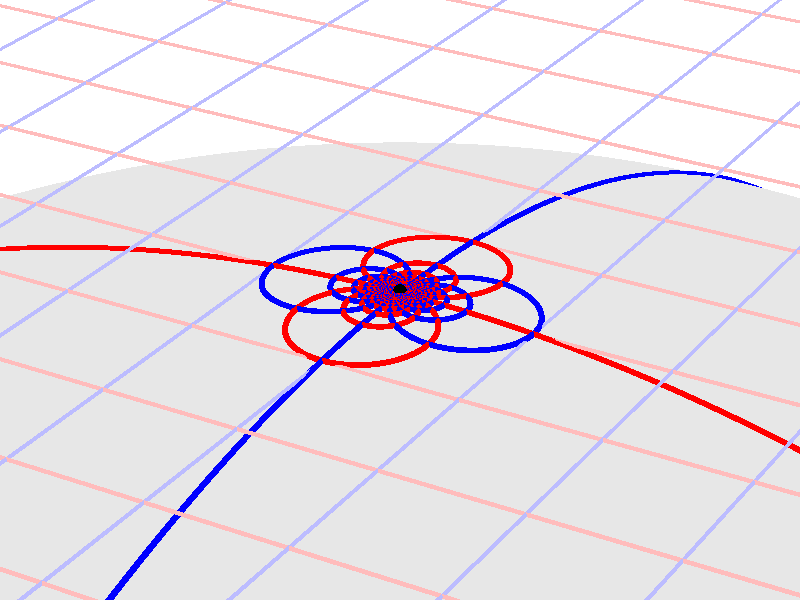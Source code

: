 #version 3.7;
global_settings{assumed_gamma 1.0}
camera{perspective location <16.275953626987476496879026, 9.396926207859083390872001, 6.840402866513374036117057> right <0.133333333333333331482962, -0.230940107675850353485814, -0.000000000000000000000000> up <-0.044429719908903583802662, -0.025651510749425152774217, 0.140953893117886280839102> direction <0.813797681349373802639491, 0.469846310392954158441370, 0.342020143325668712908083> sky <-0.296198132726023855010311, -0.171010071662834328698466, 0.939692620785908427905042> look_at <15.462155945638102139128023, 8.927079897466128954874875, 6.498382723187705600764730>}
light_source{<16.275953626987476496879026, 9.396926207859083390872001, 6.840402866513374036117057> rgb<1.0,1.0,1.0>}
background{rgb<1,1,1>}
union{object{sphere{<0.000000000000000000000000, 0.000000000000000000000000, -15.892008881386921359535336>,15.923440152369110478502989} pigment{rgbft<0.8,0.8,0.8,0.2,0.2>}}object{union{cylinder{<-50.000000000000000000000000, 50.000000000000000000000000, 0.000000000000000000000000>,<-50.000000000000000000000000, -50.000000000000000000000000, 0.000000000000000000000000>,0.010000000000000000208167}cylinder{<-49.000000000000000000000000, 50.000000000000000000000000, 0.000000000000000000000000>,<-49.000000000000000000000000, -50.000000000000000000000000, 0.000000000000000000000000>,0.010000000000000000208167}cylinder{<-48.000000000000000000000000, 50.000000000000000000000000, 0.000000000000000000000000>,<-48.000000000000000000000000, -50.000000000000000000000000, 0.000000000000000000000000>,0.010000000000000000208167}cylinder{<-47.000000000000000000000000, 50.000000000000000000000000, 0.000000000000000000000000>,<-47.000000000000000000000000, -50.000000000000000000000000, 0.000000000000000000000000>,0.010000000000000000208167}cylinder{<-46.000000000000000000000000, 50.000000000000000000000000, 0.000000000000000000000000>,<-46.000000000000000000000000, -50.000000000000000000000000, 0.000000000000000000000000>,0.010000000000000000208167}cylinder{<-45.000000000000000000000000, 50.000000000000000000000000, 0.000000000000000000000000>,<-45.000000000000000000000000, -50.000000000000000000000000, 0.000000000000000000000000>,0.010000000000000000208167}cylinder{<-44.000000000000000000000000, 50.000000000000000000000000, 0.000000000000000000000000>,<-44.000000000000000000000000, -50.000000000000000000000000, 0.000000000000000000000000>,0.010000000000000000208167}cylinder{<-43.000000000000000000000000, 50.000000000000000000000000, 0.000000000000000000000000>,<-43.000000000000000000000000, -50.000000000000000000000000, 0.000000000000000000000000>,0.010000000000000000208167}cylinder{<-42.000000000000000000000000, 50.000000000000000000000000, 0.000000000000000000000000>,<-42.000000000000000000000000, -50.000000000000000000000000, 0.000000000000000000000000>,0.010000000000000000208167}cylinder{<-41.000000000000000000000000, 50.000000000000000000000000, 0.000000000000000000000000>,<-41.000000000000000000000000, -50.000000000000000000000000, 0.000000000000000000000000>,0.010000000000000000208167}cylinder{<-40.000000000000000000000000, 50.000000000000000000000000, 0.000000000000000000000000>,<-40.000000000000000000000000, -50.000000000000000000000000, 0.000000000000000000000000>,0.010000000000000000208167}cylinder{<-39.000000000000000000000000, 50.000000000000000000000000, 0.000000000000000000000000>,<-39.000000000000000000000000, -50.000000000000000000000000, 0.000000000000000000000000>,0.010000000000000000208167}cylinder{<-38.000000000000000000000000, 50.000000000000000000000000, 0.000000000000000000000000>,<-38.000000000000000000000000, -50.000000000000000000000000, 0.000000000000000000000000>,0.010000000000000000208167}cylinder{<-37.000000000000000000000000, 50.000000000000000000000000, 0.000000000000000000000000>,<-37.000000000000000000000000, -50.000000000000000000000000, 0.000000000000000000000000>,0.010000000000000000208167}cylinder{<-36.000000000000000000000000, 50.000000000000000000000000, 0.000000000000000000000000>,<-36.000000000000000000000000, -50.000000000000000000000000, 0.000000000000000000000000>,0.010000000000000000208167}cylinder{<-35.000000000000000000000000, 50.000000000000000000000000, 0.000000000000000000000000>,<-35.000000000000000000000000, -50.000000000000000000000000, 0.000000000000000000000000>,0.010000000000000000208167}cylinder{<-34.000000000000000000000000, 50.000000000000000000000000, 0.000000000000000000000000>,<-34.000000000000000000000000, -50.000000000000000000000000, 0.000000000000000000000000>,0.010000000000000000208167}cylinder{<-33.000000000000000000000000, 50.000000000000000000000000, 0.000000000000000000000000>,<-33.000000000000000000000000, -50.000000000000000000000000, 0.000000000000000000000000>,0.010000000000000000208167}cylinder{<-32.000000000000000000000000, 50.000000000000000000000000, 0.000000000000000000000000>,<-32.000000000000000000000000, -50.000000000000000000000000, 0.000000000000000000000000>,0.010000000000000000208167}cylinder{<-31.000000000000000000000000, 50.000000000000000000000000, 0.000000000000000000000000>,<-31.000000000000000000000000, -50.000000000000000000000000, 0.000000000000000000000000>,0.010000000000000000208167}cylinder{<-30.000000000000000000000000, 50.000000000000000000000000, 0.000000000000000000000000>,<-30.000000000000000000000000, -50.000000000000000000000000, 0.000000000000000000000000>,0.010000000000000000208167}cylinder{<-29.000000000000000000000000, 50.000000000000000000000000, 0.000000000000000000000000>,<-29.000000000000000000000000, -50.000000000000000000000000, 0.000000000000000000000000>,0.010000000000000000208167}cylinder{<-28.000000000000000000000000, 50.000000000000000000000000, 0.000000000000000000000000>,<-28.000000000000000000000000, -50.000000000000000000000000, 0.000000000000000000000000>,0.010000000000000000208167}cylinder{<-27.000000000000000000000000, 50.000000000000000000000000, 0.000000000000000000000000>,<-27.000000000000000000000000, -50.000000000000000000000000, 0.000000000000000000000000>,0.010000000000000000208167}cylinder{<-26.000000000000000000000000, 50.000000000000000000000000, 0.000000000000000000000000>,<-26.000000000000000000000000, -50.000000000000000000000000, 0.000000000000000000000000>,0.010000000000000000208167}cylinder{<-25.000000000000000000000000, 50.000000000000000000000000, 0.000000000000000000000000>,<-25.000000000000000000000000, -50.000000000000000000000000, 0.000000000000000000000000>,0.010000000000000000208167}cylinder{<-24.000000000000000000000000, 50.000000000000000000000000, 0.000000000000000000000000>,<-24.000000000000000000000000, -50.000000000000000000000000, 0.000000000000000000000000>,0.010000000000000000208167}cylinder{<-23.000000000000000000000000, 50.000000000000000000000000, 0.000000000000000000000000>,<-23.000000000000000000000000, -50.000000000000000000000000, 0.000000000000000000000000>,0.010000000000000000208167}cylinder{<-22.000000000000000000000000, 50.000000000000000000000000, 0.000000000000000000000000>,<-22.000000000000000000000000, -50.000000000000000000000000, 0.000000000000000000000000>,0.010000000000000000208167}cylinder{<-21.000000000000000000000000, 50.000000000000000000000000, 0.000000000000000000000000>,<-21.000000000000000000000000, -50.000000000000000000000000, 0.000000000000000000000000>,0.010000000000000000208167}cylinder{<-20.000000000000000000000000, 50.000000000000000000000000, 0.000000000000000000000000>,<-20.000000000000000000000000, -50.000000000000000000000000, 0.000000000000000000000000>,0.010000000000000000208167}cylinder{<-19.000000000000000000000000, 50.000000000000000000000000, 0.000000000000000000000000>,<-19.000000000000000000000000, -50.000000000000000000000000, 0.000000000000000000000000>,0.010000000000000000208167}cylinder{<-18.000000000000000000000000, 50.000000000000000000000000, 0.000000000000000000000000>,<-18.000000000000000000000000, -50.000000000000000000000000, 0.000000000000000000000000>,0.010000000000000000208167}cylinder{<-17.000000000000000000000000, 50.000000000000000000000000, 0.000000000000000000000000>,<-17.000000000000000000000000, -50.000000000000000000000000, 0.000000000000000000000000>,0.010000000000000000208167}cylinder{<-16.000000000000000000000000, 50.000000000000000000000000, 0.000000000000000000000000>,<-16.000000000000000000000000, -50.000000000000000000000000, 0.000000000000000000000000>,0.010000000000000000208167}cylinder{<-15.000000000000000000000000, 50.000000000000000000000000, 0.000000000000000000000000>,<-15.000000000000000000000000, -50.000000000000000000000000, 0.000000000000000000000000>,0.010000000000000000208167}cylinder{<-14.000000000000000000000000, 50.000000000000000000000000, 0.000000000000000000000000>,<-14.000000000000000000000000, -50.000000000000000000000000, 0.000000000000000000000000>,0.010000000000000000208167}cylinder{<-13.000000000000000000000000, 50.000000000000000000000000, 0.000000000000000000000000>,<-13.000000000000000000000000, -50.000000000000000000000000, 0.000000000000000000000000>,0.010000000000000000208167}cylinder{<-12.000000000000000000000000, 50.000000000000000000000000, 0.000000000000000000000000>,<-12.000000000000000000000000, -50.000000000000000000000000, 0.000000000000000000000000>,0.010000000000000000208167}cylinder{<-11.000000000000000000000000, 50.000000000000000000000000, 0.000000000000000000000000>,<-11.000000000000000000000000, -50.000000000000000000000000, 0.000000000000000000000000>,0.010000000000000000208167}cylinder{<-10.000000000000000000000000, 50.000000000000000000000000, 0.000000000000000000000000>,<-10.000000000000000000000000, -50.000000000000000000000000, 0.000000000000000000000000>,0.010000000000000000208167}cylinder{<-9.000000000000000000000000, 50.000000000000000000000000, 0.000000000000000000000000>,<-9.000000000000000000000000, -50.000000000000000000000000, 0.000000000000000000000000>,0.010000000000000000208167}cylinder{<-8.000000000000000000000000, 50.000000000000000000000000, 0.000000000000000000000000>,<-8.000000000000000000000000, -50.000000000000000000000000, 0.000000000000000000000000>,0.010000000000000000208167}cylinder{<-7.000000000000000000000000, 50.000000000000000000000000, 0.000000000000000000000000>,<-7.000000000000000000000000, -50.000000000000000000000000, 0.000000000000000000000000>,0.010000000000000000208167}cylinder{<-6.000000000000000000000000, 50.000000000000000000000000, 0.000000000000000000000000>,<-6.000000000000000000000000, -50.000000000000000000000000, 0.000000000000000000000000>,0.010000000000000000208167}cylinder{<-5.000000000000000000000000, 50.000000000000000000000000, 0.000000000000000000000000>,<-5.000000000000000000000000, -50.000000000000000000000000, 0.000000000000000000000000>,0.010000000000000000208167}cylinder{<-4.000000000000000000000000, 50.000000000000000000000000, 0.000000000000000000000000>,<-4.000000000000000000000000, -50.000000000000000000000000, 0.000000000000000000000000>,0.010000000000000000208167}cylinder{<-3.000000000000000000000000, 50.000000000000000000000000, 0.000000000000000000000000>,<-3.000000000000000000000000, -50.000000000000000000000000, 0.000000000000000000000000>,0.010000000000000000208167}cylinder{<-2.000000000000000000000000, 50.000000000000000000000000, 0.000000000000000000000000>,<-2.000000000000000000000000, -50.000000000000000000000000, 0.000000000000000000000000>,0.010000000000000000208167}cylinder{<-1.000000000000000000000000, 50.000000000000000000000000, 0.000000000000000000000000>,<-1.000000000000000000000000, -50.000000000000000000000000, 0.000000000000000000000000>,0.010000000000000000208167}cylinder{<0.000000000000000000000000, 50.000000000000000000000000, 0.000000000000000000000000>,<0.000000000000000000000000, -50.000000000000000000000000, 0.000000000000000000000000>,0.010000000000000000208167}cylinder{<1.000000000000000000000000, 50.000000000000000000000000, 0.000000000000000000000000>,<1.000000000000000000000000, -50.000000000000000000000000, 0.000000000000000000000000>,0.010000000000000000208167}cylinder{<2.000000000000000000000000, 50.000000000000000000000000, 0.000000000000000000000000>,<2.000000000000000000000000, -50.000000000000000000000000, 0.000000000000000000000000>,0.010000000000000000208167}cylinder{<3.000000000000000000000000, 50.000000000000000000000000, 0.000000000000000000000000>,<3.000000000000000000000000, -50.000000000000000000000000, 0.000000000000000000000000>,0.010000000000000000208167}cylinder{<4.000000000000000000000000, 50.000000000000000000000000, 0.000000000000000000000000>,<4.000000000000000000000000, -50.000000000000000000000000, 0.000000000000000000000000>,0.010000000000000000208167}cylinder{<5.000000000000000000000000, 50.000000000000000000000000, 0.000000000000000000000000>,<5.000000000000000000000000, -50.000000000000000000000000, 0.000000000000000000000000>,0.010000000000000000208167}cylinder{<6.000000000000000000000000, 50.000000000000000000000000, 0.000000000000000000000000>,<6.000000000000000000000000, -50.000000000000000000000000, 0.000000000000000000000000>,0.010000000000000000208167}cylinder{<7.000000000000000000000000, 50.000000000000000000000000, 0.000000000000000000000000>,<7.000000000000000000000000, -50.000000000000000000000000, 0.000000000000000000000000>,0.010000000000000000208167}cylinder{<8.000000000000000000000000, 50.000000000000000000000000, 0.000000000000000000000000>,<8.000000000000000000000000, -50.000000000000000000000000, 0.000000000000000000000000>,0.010000000000000000208167}cylinder{<9.000000000000000000000000, 50.000000000000000000000000, 0.000000000000000000000000>,<9.000000000000000000000000, -50.000000000000000000000000, 0.000000000000000000000000>,0.010000000000000000208167}cylinder{<10.000000000000000000000000, 50.000000000000000000000000, 0.000000000000000000000000>,<10.000000000000000000000000, -50.000000000000000000000000, 0.000000000000000000000000>,0.010000000000000000208167}cylinder{<11.000000000000000000000000, 50.000000000000000000000000, 0.000000000000000000000000>,<11.000000000000000000000000, -50.000000000000000000000000, 0.000000000000000000000000>,0.010000000000000000208167}cylinder{<12.000000000000000000000000, 50.000000000000000000000000, 0.000000000000000000000000>,<12.000000000000000000000000, -50.000000000000000000000000, 0.000000000000000000000000>,0.010000000000000000208167}cylinder{<13.000000000000000000000000, 50.000000000000000000000000, 0.000000000000000000000000>,<13.000000000000000000000000, -50.000000000000000000000000, 0.000000000000000000000000>,0.010000000000000000208167}cylinder{<14.000000000000000000000000, 50.000000000000000000000000, 0.000000000000000000000000>,<14.000000000000000000000000, -50.000000000000000000000000, 0.000000000000000000000000>,0.010000000000000000208167}cylinder{<15.000000000000000000000000, 50.000000000000000000000000, 0.000000000000000000000000>,<15.000000000000000000000000, -50.000000000000000000000000, 0.000000000000000000000000>,0.010000000000000000208167}cylinder{<16.000000000000000000000000, 50.000000000000000000000000, 0.000000000000000000000000>,<16.000000000000000000000000, -50.000000000000000000000000, 0.000000000000000000000000>,0.010000000000000000208167}cylinder{<17.000000000000000000000000, 50.000000000000000000000000, 0.000000000000000000000000>,<17.000000000000000000000000, -50.000000000000000000000000, 0.000000000000000000000000>,0.010000000000000000208167}cylinder{<18.000000000000000000000000, 50.000000000000000000000000, 0.000000000000000000000000>,<18.000000000000000000000000, -50.000000000000000000000000, 0.000000000000000000000000>,0.010000000000000000208167}cylinder{<19.000000000000000000000000, 50.000000000000000000000000, 0.000000000000000000000000>,<19.000000000000000000000000, -50.000000000000000000000000, 0.000000000000000000000000>,0.010000000000000000208167}cylinder{<20.000000000000000000000000, 50.000000000000000000000000, 0.000000000000000000000000>,<20.000000000000000000000000, -50.000000000000000000000000, 0.000000000000000000000000>,0.010000000000000000208167}cylinder{<21.000000000000000000000000, 50.000000000000000000000000, 0.000000000000000000000000>,<21.000000000000000000000000, -50.000000000000000000000000, 0.000000000000000000000000>,0.010000000000000000208167}cylinder{<22.000000000000000000000000, 50.000000000000000000000000, 0.000000000000000000000000>,<22.000000000000000000000000, -50.000000000000000000000000, 0.000000000000000000000000>,0.010000000000000000208167}cylinder{<23.000000000000000000000000, 50.000000000000000000000000, 0.000000000000000000000000>,<23.000000000000000000000000, -50.000000000000000000000000, 0.000000000000000000000000>,0.010000000000000000208167}cylinder{<24.000000000000000000000000, 50.000000000000000000000000, 0.000000000000000000000000>,<24.000000000000000000000000, -50.000000000000000000000000, 0.000000000000000000000000>,0.010000000000000000208167}cylinder{<25.000000000000000000000000, 50.000000000000000000000000, 0.000000000000000000000000>,<25.000000000000000000000000, -50.000000000000000000000000, 0.000000000000000000000000>,0.010000000000000000208167}cylinder{<26.000000000000000000000000, 50.000000000000000000000000, 0.000000000000000000000000>,<26.000000000000000000000000, -50.000000000000000000000000, 0.000000000000000000000000>,0.010000000000000000208167}cylinder{<27.000000000000000000000000, 50.000000000000000000000000, 0.000000000000000000000000>,<27.000000000000000000000000, -50.000000000000000000000000, 0.000000000000000000000000>,0.010000000000000000208167}cylinder{<28.000000000000000000000000, 50.000000000000000000000000, 0.000000000000000000000000>,<28.000000000000000000000000, -50.000000000000000000000000, 0.000000000000000000000000>,0.010000000000000000208167}cylinder{<29.000000000000000000000000, 50.000000000000000000000000, 0.000000000000000000000000>,<29.000000000000000000000000, -50.000000000000000000000000, 0.000000000000000000000000>,0.010000000000000000208167}cylinder{<30.000000000000000000000000, 50.000000000000000000000000, 0.000000000000000000000000>,<30.000000000000000000000000, -50.000000000000000000000000, 0.000000000000000000000000>,0.010000000000000000208167}cylinder{<31.000000000000000000000000, 50.000000000000000000000000, 0.000000000000000000000000>,<31.000000000000000000000000, -50.000000000000000000000000, 0.000000000000000000000000>,0.010000000000000000208167}cylinder{<32.000000000000000000000000, 50.000000000000000000000000, 0.000000000000000000000000>,<32.000000000000000000000000, -50.000000000000000000000000, 0.000000000000000000000000>,0.010000000000000000208167}cylinder{<33.000000000000000000000000, 50.000000000000000000000000, 0.000000000000000000000000>,<33.000000000000000000000000, -50.000000000000000000000000, 0.000000000000000000000000>,0.010000000000000000208167}cylinder{<34.000000000000000000000000, 50.000000000000000000000000, 0.000000000000000000000000>,<34.000000000000000000000000, -50.000000000000000000000000, 0.000000000000000000000000>,0.010000000000000000208167}cylinder{<35.000000000000000000000000, 50.000000000000000000000000, 0.000000000000000000000000>,<35.000000000000000000000000, -50.000000000000000000000000, 0.000000000000000000000000>,0.010000000000000000208167}cylinder{<36.000000000000000000000000, 50.000000000000000000000000, 0.000000000000000000000000>,<36.000000000000000000000000, -50.000000000000000000000000, 0.000000000000000000000000>,0.010000000000000000208167}cylinder{<37.000000000000000000000000, 50.000000000000000000000000, 0.000000000000000000000000>,<37.000000000000000000000000, -50.000000000000000000000000, 0.000000000000000000000000>,0.010000000000000000208167}cylinder{<38.000000000000000000000000, 50.000000000000000000000000, 0.000000000000000000000000>,<38.000000000000000000000000, -50.000000000000000000000000, 0.000000000000000000000000>,0.010000000000000000208167}cylinder{<39.000000000000000000000000, 50.000000000000000000000000, 0.000000000000000000000000>,<39.000000000000000000000000, -50.000000000000000000000000, 0.000000000000000000000000>,0.010000000000000000208167}cylinder{<40.000000000000000000000000, 50.000000000000000000000000, 0.000000000000000000000000>,<40.000000000000000000000000, -50.000000000000000000000000, 0.000000000000000000000000>,0.010000000000000000208167}cylinder{<41.000000000000000000000000, 50.000000000000000000000000, 0.000000000000000000000000>,<41.000000000000000000000000, -50.000000000000000000000000, 0.000000000000000000000000>,0.010000000000000000208167}cylinder{<42.000000000000000000000000, 50.000000000000000000000000, 0.000000000000000000000000>,<42.000000000000000000000000, -50.000000000000000000000000, 0.000000000000000000000000>,0.010000000000000000208167}cylinder{<43.000000000000000000000000, 50.000000000000000000000000, 0.000000000000000000000000>,<43.000000000000000000000000, -50.000000000000000000000000, 0.000000000000000000000000>,0.010000000000000000208167}cylinder{<44.000000000000000000000000, 50.000000000000000000000000, 0.000000000000000000000000>,<44.000000000000000000000000, -50.000000000000000000000000, 0.000000000000000000000000>,0.010000000000000000208167}cylinder{<45.000000000000000000000000, 50.000000000000000000000000, 0.000000000000000000000000>,<45.000000000000000000000000, -50.000000000000000000000000, 0.000000000000000000000000>,0.010000000000000000208167}cylinder{<46.000000000000000000000000, 50.000000000000000000000000, 0.000000000000000000000000>,<46.000000000000000000000000, -50.000000000000000000000000, 0.000000000000000000000000>,0.010000000000000000208167}cylinder{<47.000000000000000000000000, 50.000000000000000000000000, 0.000000000000000000000000>,<47.000000000000000000000000, -50.000000000000000000000000, 0.000000000000000000000000>,0.010000000000000000208167}cylinder{<48.000000000000000000000000, 50.000000000000000000000000, 0.000000000000000000000000>,<48.000000000000000000000000, -50.000000000000000000000000, 0.000000000000000000000000>,0.010000000000000000208167}cylinder{<49.000000000000000000000000, 50.000000000000000000000000, 0.000000000000000000000000>,<49.000000000000000000000000, -50.000000000000000000000000, 0.000000000000000000000000>,0.010000000000000000208167}cylinder{<50.000000000000000000000000, 50.000000000000000000000000, 0.000000000000000000000000>,<50.000000000000000000000000, -50.000000000000000000000000, 0.000000000000000000000000>,0.010000000000000000208167}} pigment{rgb<1.0,0.5,0.5>}}object{union{cylinder{<50.000000000000000000000000, -50.000000000000000000000000, 0.000000000000000000000000>,<-50.000000000000000000000000, -50.000000000000000000000000, 0.000000000000000000000000>,0.010000000000000000208167}cylinder{<50.000000000000000000000000, -49.000000000000000000000000, 0.000000000000000000000000>,<-50.000000000000000000000000, -49.000000000000000000000000, 0.000000000000000000000000>,0.010000000000000000208167}cylinder{<50.000000000000000000000000, -48.000000000000000000000000, 0.000000000000000000000000>,<-50.000000000000000000000000, -48.000000000000000000000000, 0.000000000000000000000000>,0.010000000000000000208167}cylinder{<50.000000000000000000000000, -47.000000000000000000000000, 0.000000000000000000000000>,<-50.000000000000000000000000, -47.000000000000000000000000, 0.000000000000000000000000>,0.010000000000000000208167}cylinder{<50.000000000000000000000000, -46.000000000000000000000000, 0.000000000000000000000000>,<-50.000000000000000000000000, -46.000000000000000000000000, 0.000000000000000000000000>,0.010000000000000000208167}cylinder{<50.000000000000000000000000, -45.000000000000000000000000, 0.000000000000000000000000>,<-50.000000000000000000000000, -45.000000000000000000000000, 0.000000000000000000000000>,0.010000000000000000208167}cylinder{<50.000000000000000000000000, -44.000000000000000000000000, 0.000000000000000000000000>,<-50.000000000000000000000000, -44.000000000000000000000000, 0.000000000000000000000000>,0.010000000000000000208167}cylinder{<50.000000000000000000000000, -43.000000000000000000000000, 0.000000000000000000000000>,<-50.000000000000000000000000, -43.000000000000000000000000, 0.000000000000000000000000>,0.010000000000000000208167}cylinder{<50.000000000000000000000000, -42.000000000000000000000000, 0.000000000000000000000000>,<-50.000000000000000000000000, -42.000000000000000000000000, 0.000000000000000000000000>,0.010000000000000000208167}cylinder{<50.000000000000000000000000, -41.000000000000000000000000, 0.000000000000000000000000>,<-50.000000000000000000000000, -41.000000000000000000000000, 0.000000000000000000000000>,0.010000000000000000208167}cylinder{<50.000000000000000000000000, -40.000000000000000000000000, 0.000000000000000000000000>,<-50.000000000000000000000000, -40.000000000000000000000000, 0.000000000000000000000000>,0.010000000000000000208167}cylinder{<50.000000000000000000000000, -39.000000000000000000000000, 0.000000000000000000000000>,<-50.000000000000000000000000, -39.000000000000000000000000, 0.000000000000000000000000>,0.010000000000000000208167}cylinder{<50.000000000000000000000000, -38.000000000000000000000000, 0.000000000000000000000000>,<-50.000000000000000000000000, -38.000000000000000000000000, 0.000000000000000000000000>,0.010000000000000000208167}cylinder{<50.000000000000000000000000, -37.000000000000000000000000, 0.000000000000000000000000>,<-50.000000000000000000000000, -37.000000000000000000000000, 0.000000000000000000000000>,0.010000000000000000208167}cylinder{<50.000000000000000000000000, -36.000000000000000000000000, 0.000000000000000000000000>,<-50.000000000000000000000000, -36.000000000000000000000000, 0.000000000000000000000000>,0.010000000000000000208167}cylinder{<50.000000000000000000000000, -35.000000000000000000000000, 0.000000000000000000000000>,<-50.000000000000000000000000, -35.000000000000000000000000, 0.000000000000000000000000>,0.010000000000000000208167}cylinder{<50.000000000000000000000000, -34.000000000000000000000000, 0.000000000000000000000000>,<-50.000000000000000000000000, -34.000000000000000000000000, 0.000000000000000000000000>,0.010000000000000000208167}cylinder{<50.000000000000000000000000, -33.000000000000000000000000, 0.000000000000000000000000>,<-50.000000000000000000000000, -33.000000000000000000000000, 0.000000000000000000000000>,0.010000000000000000208167}cylinder{<50.000000000000000000000000, -32.000000000000000000000000, 0.000000000000000000000000>,<-50.000000000000000000000000, -32.000000000000000000000000, 0.000000000000000000000000>,0.010000000000000000208167}cylinder{<50.000000000000000000000000, -31.000000000000000000000000, 0.000000000000000000000000>,<-50.000000000000000000000000, -31.000000000000000000000000, 0.000000000000000000000000>,0.010000000000000000208167}cylinder{<50.000000000000000000000000, -30.000000000000000000000000, 0.000000000000000000000000>,<-50.000000000000000000000000, -30.000000000000000000000000, 0.000000000000000000000000>,0.010000000000000000208167}cylinder{<50.000000000000000000000000, -29.000000000000000000000000, 0.000000000000000000000000>,<-50.000000000000000000000000, -29.000000000000000000000000, 0.000000000000000000000000>,0.010000000000000000208167}cylinder{<50.000000000000000000000000, -28.000000000000000000000000, 0.000000000000000000000000>,<-50.000000000000000000000000, -28.000000000000000000000000, 0.000000000000000000000000>,0.010000000000000000208167}cylinder{<50.000000000000000000000000, -27.000000000000000000000000, 0.000000000000000000000000>,<-50.000000000000000000000000, -27.000000000000000000000000, 0.000000000000000000000000>,0.010000000000000000208167}cylinder{<50.000000000000000000000000, -26.000000000000000000000000, 0.000000000000000000000000>,<-50.000000000000000000000000, -26.000000000000000000000000, 0.000000000000000000000000>,0.010000000000000000208167}cylinder{<50.000000000000000000000000, -25.000000000000000000000000, 0.000000000000000000000000>,<-50.000000000000000000000000, -25.000000000000000000000000, 0.000000000000000000000000>,0.010000000000000000208167}cylinder{<50.000000000000000000000000, -24.000000000000000000000000, 0.000000000000000000000000>,<-50.000000000000000000000000, -24.000000000000000000000000, 0.000000000000000000000000>,0.010000000000000000208167}cylinder{<50.000000000000000000000000, -23.000000000000000000000000, 0.000000000000000000000000>,<-50.000000000000000000000000, -23.000000000000000000000000, 0.000000000000000000000000>,0.010000000000000000208167}cylinder{<50.000000000000000000000000, -22.000000000000000000000000, 0.000000000000000000000000>,<-50.000000000000000000000000, -22.000000000000000000000000, 0.000000000000000000000000>,0.010000000000000000208167}cylinder{<50.000000000000000000000000, -21.000000000000000000000000, 0.000000000000000000000000>,<-50.000000000000000000000000, -21.000000000000000000000000, 0.000000000000000000000000>,0.010000000000000000208167}cylinder{<50.000000000000000000000000, -20.000000000000000000000000, 0.000000000000000000000000>,<-50.000000000000000000000000, -20.000000000000000000000000, 0.000000000000000000000000>,0.010000000000000000208167}cylinder{<50.000000000000000000000000, -19.000000000000000000000000, 0.000000000000000000000000>,<-50.000000000000000000000000, -19.000000000000000000000000, 0.000000000000000000000000>,0.010000000000000000208167}cylinder{<50.000000000000000000000000, -18.000000000000000000000000, 0.000000000000000000000000>,<-50.000000000000000000000000, -18.000000000000000000000000, 0.000000000000000000000000>,0.010000000000000000208167}cylinder{<50.000000000000000000000000, -17.000000000000000000000000, 0.000000000000000000000000>,<-50.000000000000000000000000, -17.000000000000000000000000, 0.000000000000000000000000>,0.010000000000000000208167}cylinder{<50.000000000000000000000000, -16.000000000000000000000000, 0.000000000000000000000000>,<-50.000000000000000000000000, -16.000000000000000000000000, 0.000000000000000000000000>,0.010000000000000000208167}cylinder{<50.000000000000000000000000, -15.000000000000000000000000, 0.000000000000000000000000>,<-50.000000000000000000000000, -15.000000000000000000000000, 0.000000000000000000000000>,0.010000000000000000208167}cylinder{<50.000000000000000000000000, -14.000000000000000000000000, 0.000000000000000000000000>,<-50.000000000000000000000000, -14.000000000000000000000000, 0.000000000000000000000000>,0.010000000000000000208167}cylinder{<50.000000000000000000000000, -13.000000000000000000000000, 0.000000000000000000000000>,<-50.000000000000000000000000, -13.000000000000000000000000, 0.000000000000000000000000>,0.010000000000000000208167}cylinder{<50.000000000000000000000000, -12.000000000000000000000000, 0.000000000000000000000000>,<-50.000000000000000000000000, -12.000000000000000000000000, 0.000000000000000000000000>,0.010000000000000000208167}cylinder{<50.000000000000000000000000, -11.000000000000000000000000, 0.000000000000000000000000>,<-50.000000000000000000000000, -11.000000000000000000000000, 0.000000000000000000000000>,0.010000000000000000208167}cylinder{<50.000000000000000000000000, -10.000000000000000000000000, 0.000000000000000000000000>,<-50.000000000000000000000000, -10.000000000000000000000000, 0.000000000000000000000000>,0.010000000000000000208167}cylinder{<50.000000000000000000000000, -9.000000000000000000000000, 0.000000000000000000000000>,<-50.000000000000000000000000, -9.000000000000000000000000, 0.000000000000000000000000>,0.010000000000000000208167}cylinder{<50.000000000000000000000000, -8.000000000000000000000000, 0.000000000000000000000000>,<-50.000000000000000000000000, -8.000000000000000000000000, 0.000000000000000000000000>,0.010000000000000000208167}cylinder{<50.000000000000000000000000, -7.000000000000000000000000, 0.000000000000000000000000>,<-50.000000000000000000000000, -7.000000000000000000000000, 0.000000000000000000000000>,0.010000000000000000208167}cylinder{<50.000000000000000000000000, -6.000000000000000000000000, 0.000000000000000000000000>,<-50.000000000000000000000000, -6.000000000000000000000000, 0.000000000000000000000000>,0.010000000000000000208167}cylinder{<50.000000000000000000000000, -5.000000000000000000000000, 0.000000000000000000000000>,<-50.000000000000000000000000, -5.000000000000000000000000, 0.000000000000000000000000>,0.010000000000000000208167}cylinder{<50.000000000000000000000000, -4.000000000000000000000000, 0.000000000000000000000000>,<-50.000000000000000000000000, -4.000000000000000000000000, 0.000000000000000000000000>,0.010000000000000000208167}cylinder{<50.000000000000000000000000, -3.000000000000000000000000, 0.000000000000000000000000>,<-50.000000000000000000000000, -3.000000000000000000000000, 0.000000000000000000000000>,0.010000000000000000208167}cylinder{<50.000000000000000000000000, -2.000000000000000000000000, 0.000000000000000000000000>,<-50.000000000000000000000000, -2.000000000000000000000000, 0.000000000000000000000000>,0.010000000000000000208167}cylinder{<50.000000000000000000000000, -1.000000000000000000000000, 0.000000000000000000000000>,<-50.000000000000000000000000, -1.000000000000000000000000, 0.000000000000000000000000>,0.010000000000000000208167}cylinder{<50.000000000000000000000000, 0.000000000000000000000000, 0.000000000000000000000000>,<-50.000000000000000000000000, 0.000000000000000000000000, 0.000000000000000000000000>,0.010000000000000000208167}cylinder{<50.000000000000000000000000, 1.000000000000000000000000, 0.000000000000000000000000>,<-50.000000000000000000000000, 1.000000000000000000000000, 0.000000000000000000000000>,0.010000000000000000208167}cylinder{<50.000000000000000000000000, 2.000000000000000000000000, 0.000000000000000000000000>,<-50.000000000000000000000000, 2.000000000000000000000000, 0.000000000000000000000000>,0.010000000000000000208167}cylinder{<50.000000000000000000000000, 3.000000000000000000000000, 0.000000000000000000000000>,<-50.000000000000000000000000, 3.000000000000000000000000, 0.000000000000000000000000>,0.010000000000000000208167}cylinder{<50.000000000000000000000000, 4.000000000000000000000000, 0.000000000000000000000000>,<-50.000000000000000000000000, 4.000000000000000000000000, 0.000000000000000000000000>,0.010000000000000000208167}cylinder{<50.000000000000000000000000, 5.000000000000000000000000, 0.000000000000000000000000>,<-50.000000000000000000000000, 5.000000000000000000000000, 0.000000000000000000000000>,0.010000000000000000208167}cylinder{<50.000000000000000000000000, 6.000000000000000000000000, 0.000000000000000000000000>,<-50.000000000000000000000000, 6.000000000000000000000000, 0.000000000000000000000000>,0.010000000000000000208167}cylinder{<50.000000000000000000000000, 7.000000000000000000000000, 0.000000000000000000000000>,<-50.000000000000000000000000, 7.000000000000000000000000, 0.000000000000000000000000>,0.010000000000000000208167}cylinder{<50.000000000000000000000000, 8.000000000000000000000000, 0.000000000000000000000000>,<-50.000000000000000000000000, 8.000000000000000000000000, 0.000000000000000000000000>,0.010000000000000000208167}cylinder{<50.000000000000000000000000, 9.000000000000000000000000, 0.000000000000000000000000>,<-50.000000000000000000000000, 9.000000000000000000000000, 0.000000000000000000000000>,0.010000000000000000208167}cylinder{<50.000000000000000000000000, 10.000000000000000000000000, 0.000000000000000000000000>,<-50.000000000000000000000000, 10.000000000000000000000000, 0.000000000000000000000000>,0.010000000000000000208167}cylinder{<50.000000000000000000000000, 11.000000000000000000000000, 0.000000000000000000000000>,<-50.000000000000000000000000, 11.000000000000000000000000, 0.000000000000000000000000>,0.010000000000000000208167}cylinder{<50.000000000000000000000000, 12.000000000000000000000000, 0.000000000000000000000000>,<-50.000000000000000000000000, 12.000000000000000000000000, 0.000000000000000000000000>,0.010000000000000000208167}cylinder{<50.000000000000000000000000, 13.000000000000000000000000, 0.000000000000000000000000>,<-50.000000000000000000000000, 13.000000000000000000000000, 0.000000000000000000000000>,0.010000000000000000208167}cylinder{<50.000000000000000000000000, 14.000000000000000000000000, 0.000000000000000000000000>,<-50.000000000000000000000000, 14.000000000000000000000000, 0.000000000000000000000000>,0.010000000000000000208167}cylinder{<50.000000000000000000000000, 15.000000000000000000000000, 0.000000000000000000000000>,<-50.000000000000000000000000, 15.000000000000000000000000, 0.000000000000000000000000>,0.010000000000000000208167}cylinder{<50.000000000000000000000000, 16.000000000000000000000000, 0.000000000000000000000000>,<-50.000000000000000000000000, 16.000000000000000000000000, 0.000000000000000000000000>,0.010000000000000000208167}cylinder{<50.000000000000000000000000, 17.000000000000000000000000, 0.000000000000000000000000>,<-50.000000000000000000000000, 17.000000000000000000000000, 0.000000000000000000000000>,0.010000000000000000208167}cylinder{<50.000000000000000000000000, 18.000000000000000000000000, 0.000000000000000000000000>,<-50.000000000000000000000000, 18.000000000000000000000000, 0.000000000000000000000000>,0.010000000000000000208167}cylinder{<50.000000000000000000000000, 19.000000000000000000000000, 0.000000000000000000000000>,<-50.000000000000000000000000, 19.000000000000000000000000, 0.000000000000000000000000>,0.010000000000000000208167}cylinder{<50.000000000000000000000000, 20.000000000000000000000000, 0.000000000000000000000000>,<-50.000000000000000000000000, 20.000000000000000000000000, 0.000000000000000000000000>,0.010000000000000000208167}cylinder{<50.000000000000000000000000, 21.000000000000000000000000, 0.000000000000000000000000>,<-50.000000000000000000000000, 21.000000000000000000000000, 0.000000000000000000000000>,0.010000000000000000208167}cylinder{<50.000000000000000000000000, 22.000000000000000000000000, 0.000000000000000000000000>,<-50.000000000000000000000000, 22.000000000000000000000000, 0.000000000000000000000000>,0.010000000000000000208167}cylinder{<50.000000000000000000000000, 23.000000000000000000000000, 0.000000000000000000000000>,<-50.000000000000000000000000, 23.000000000000000000000000, 0.000000000000000000000000>,0.010000000000000000208167}cylinder{<50.000000000000000000000000, 24.000000000000000000000000, 0.000000000000000000000000>,<-50.000000000000000000000000, 24.000000000000000000000000, 0.000000000000000000000000>,0.010000000000000000208167}cylinder{<50.000000000000000000000000, 25.000000000000000000000000, 0.000000000000000000000000>,<-50.000000000000000000000000, 25.000000000000000000000000, 0.000000000000000000000000>,0.010000000000000000208167}cylinder{<50.000000000000000000000000, 26.000000000000000000000000, 0.000000000000000000000000>,<-50.000000000000000000000000, 26.000000000000000000000000, 0.000000000000000000000000>,0.010000000000000000208167}cylinder{<50.000000000000000000000000, 27.000000000000000000000000, 0.000000000000000000000000>,<-50.000000000000000000000000, 27.000000000000000000000000, 0.000000000000000000000000>,0.010000000000000000208167}cylinder{<50.000000000000000000000000, 28.000000000000000000000000, 0.000000000000000000000000>,<-50.000000000000000000000000, 28.000000000000000000000000, 0.000000000000000000000000>,0.010000000000000000208167}cylinder{<50.000000000000000000000000, 29.000000000000000000000000, 0.000000000000000000000000>,<-50.000000000000000000000000, 29.000000000000000000000000, 0.000000000000000000000000>,0.010000000000000000208167}cylinder{<50.000000000000000000000000, 30.000000000000000000000000, 0.000000000000000000000000>,<-50.000000000000000000000000, 30.000000000000000000000000, 0.000000000000000000000000>,0.010000000000000000208167}cylinder{<50.000000000000000000000000, 31.000000000000000000000000, 0.000000000000000000000000>,<-50.000000000000000000000000, 31.000000000000000000000000, 0.000000000000000000000000>,0.010000000000000000208167}cylinder{<50.000000000000000000000000, 32.000000000000000000000000, 0.000000000000000000000000>,<-50.000000000000000000000000, 32.000000000000000000000000, 0.000000000000000000000000>,0.010000000000000000208167}cylinder{<50.000000000000000000000000, 33.000000000000000000000000, 0.000000000000000000000000>,<-50.000000000000000000000000, 33.000000000000000000000000, 0.000000000000000000000000>,0.010000000000000000208167}cylinder{<50.000000000000000000000000, 34.000000000000000000000000, 0.000000000000000000000000>,<-50.000000000000000000000000, 34.000000000000000000000000, 0.000000000000000000000000>,0.010000000000000000208167}cylinder{<50.000000000000000000000000, 35.000000000000000000000000, 0.000000000000000000000000>,<-50.000000000000000000000000, 35.000000000000000000000000, 0.000000000000000000000000>,0.010000000000000000208167}cylinder{<50.000000000000000000000000, 36.000000000000000000000000, 0.000000000000000000000000>,<-50.000000000000000000000000, 36.000000000000000000000000, 0.000000000000000000000000>,0.010000000000000000208167}cylinder{<50.000000000000000000000000, 37.000000000000000000000000, 0.000000000000000000000000>,<-50.000000000000000000000000, 37.000000000000000000000000, 0.000000000000000000000000>,0.010000000000000000208167}cylinder{<50.000000000000000000000000, 38.000000000000000000000000, 0.000000000000000000000000>,<-50.000000000000000000000000, 38.000000000000000000000000, 0.000000000000000000000000>,0.010000000000000000208167}cylinder{<50.000000000000000000000000, 39.000000000000000000000000, 0.000000000000000000000000>,<-50.000000000000000000000000, 39.000000000000000000000000, 0.000000000000000000000000>,0.010000000000000000208167}cylinder{<50.000000000000000000000000, 40.000000000000000000000000, 0.000000000000000000000000>,<-50.000000000000000000000000, 40.000000000000000000000000, 0.000000000000000000000000>,0.010000000000000000208167}cylinder{<50.000000000000000000000000, 41.000000000000000000000000, 0.000000000000000000000000>,<-50.000000000000000000000000, 41.000000000000000000000000, 0.000000000000000000000000>,0.010000000000000000208167}cylinder{<50.000000000000000000000000, 42.000000000000000000000000, 0.000000000000000000000000>,<-50.000000000000000000000000, 42.000000000000000000000000, 0.000000000000000000000000>,0.010000000000000000208167}cylinder{<50.000000000000000000000000, 43.000000000000000000000000, 0.000000000000000000000000>,<-50.000000000000000000000000, 43.000000000000000000000000, 0.000000000000000000000000>,0.010000000000000000208167}cylinder{<50.000000000000000000000000, 44.000000000000000000000000, 0.000000000000000000000000>,<-50.000000000000000000000000, 44.000000000000000000000000, 0.000000000000000000000000>,0.010000000000000000208167}cylinder{<50.000000000000000000000000, 45.000000000000000000000000, 0.000000000000000000000000>,<-50.000000000000000000000000, 45.000000000000000000000000, 0.000000000000000000000000>,0.010000000000000000208167}cylinder{<50.000000000000000000000000, 46.000000000000000000000000, 0.000000000000000000000000>,<-50.000000000000000000000000, 46.000000000000000000000000, 0.000000000000000000000000>,0.010000000000000000208167}cylinder{<50.000000000000000000000000, 47.000000000000000000000000, 0.000000000000000000000000>,<-50.000000000000000000000000, 47.000000000000000000000000, 0.000000000000000000000000>,0.010000000000000000208167}cylinder{<50.000000000000000000000000, 48.000000000000000000000000, 0.000000000000000000000000>,<-50.000000000000000000000000, 48.000000000000000000000000, 0.000000000000000000000000>,0.010000000000000000208167}cylinder{<50.000000000000000000000000, 49.000000000000000000000000, 0.000000000000000000000000>,<-50.000000000000000000000000, 49.000000000000000000000000, 0.000000000000000000000000>,0.010000000000000000208167}cylinder{<50.000000000000000000000000, 50.000000000000000000000000, 0.000000000000000000000000>,<-50.000000000000000000000000, 50.000000000000000000000000, 0.000000000000000000000000>,0.010000000000000000208167}} pigment{rgb<0.5,0.5,1.0>}}sphere{<0.000000000000000000000000, 0.000000000000000000000000, 0.031431270982187342610814>,0.050000000000000002775558}object{union{object{torus{0.010009877270152527442559,0.020000000000000000416334} matrix <0.999999802415066363359131, -0.000000000000000000000000, 0.000628625348156545428989, 0.000628625348156545428989, 0.000000000000000000000000, -0.999999802415066363359131, 0.000000000000000000000000, 1.000000000000000000000000, 0.000000000000000000000000, -0.010009875292356305506725, 0.000000000000000000000000, 0.031424978520660291902988>}object{torus{0.010214160396533649571849,0.020000000000000000416334} matrix <0.999999794268214947656759, -0.000000000000000000000000, 0.000641454229088084183948, 0.000641454229088084183948, 0.000000000000000000000000, -0.999999794268214947656759, 0.000000000000000000000000, 1.000000000000000000000000, 0.000000000000000000000000, -0.010214158295156882533261, 0.000000000000000000000000, 0.031424719062768266542029>}object{torus{0.010426955314487573039939,0.020000000000000000416334} matrix <0.999999785606682123351163, -0.000000000000000000000000, 0.000654817982208363716726, 0.000654817982208363716726, 0.000000000000000000000000, -0.999999785606682123351163, 0.000000000000000000000000, 1.000000000000000000000000, 0.000000000000000000000000, -0.010426953079009591493498, 0.000000000000000000000000, 0.031424443223869551189420>}object{torus{0.010648805329377356021503,0.020000000000000000416334} matrix <0.999999776386623295820755, -0.000000000000000000000000, 0.000668750105517192604786, 0.000668750105517192604786, 0.000000000000000000000000, -0.999999776386623295820755, 0.000000000000000000000000, 1.000000000000000000000000, 0.000000000000000000000000, -0.010648802948152184116859, 0.000000000000000000000000, 0.031424149588423683221450>}object{torus{0.010880300990474335229297,0.020000000000000000416334} matrix <0.999999766558546610006886, -0.000000000000000000000000, 0.000683288264451008394915, 0.000683288264451008394915, 0.000000000000000000000000, -0.999999766558546610006886, 0.000000000000000000000000, 1.000000000000000000000000, 0.000000000000000000000000, -0.010880298450555329209388, 0.000000000000000000000000, 0.031423836598562973621007>}object{torus{0.011122085340244588017034,0.020000000000000000416334} matrix <0.999999756068094325378581, -0.000000000000000000000000, 0.000698472441924047923560, 0.000698472441924047923560, 0.000000000000000000000000, -0.999999756068094325378581, 0.000000000000000000000000, 1.000000000000000000000000, 0.000000000000000000000000, -0.011122082627225190337716, 0.000000000000000000000000, 0.031423502510390027842035>}object{torus{0.011374859879516323671322,0.020000000000000000416334} matrix <0.999999744854163652441059, -0.000000000000000000000000, 0.000714346980035441832084, 0.000714346980035441832084, 0.000000000000000000000000, -0.999999744854163652441059, 0.000000000000000000000000, 1.000000000000000000000000, 0.000000000000000000000000, -0.011374856977276191424830, 0.000000000000000000000000, 0.031423145387536044470522>}object{torus{0.011639391364889277447059,0.020000000000000000416334} matrix <0.999999732848983913235941, -0.000000000000000000000000, 0.000730959616588279341431, 0.000730959616588279341431, 0.000000000000000000000000, -0.999999732848983913235941, 0.000000000000000000000000, 1.000000000000000000000000, 0.000000000000000000000000, -0.011639388255417930373437, 0.000000000000000000000000, 0.031422763057636381167637>}object{torus{0.011916519577318878883587,0.020000000000000000416334} matrix <0.999999719976108258912006, -0.000000000000000000000000, 0.000748363351206342590147, 0.000748363351206342590147, 0.000000000000000000000000, -0.999999719976108258912006, 0.000000000000000000000000, 1.000000000000000000000000, 0.000000000000000000000000, -0.011916516240413054308900, 0.000000000000000000000000, 0.031422353094847269017187>}object{torus{0.012207166227497390914580,0.020000000000000000416334} matrix <0.999999706149864886484124, -0.000000000000000000000000, 0.000766616060326288256167, 0.000766616060326288256167, 0.000000000000000000000000, -0.999999706149864886484124, 0.000000000000000000000000, 1.000000000000000000000000, 0.000000000000000000000000, -0.012207162640425050365023, 0.000000000000000000000000, 0.031421912770558828309486>}object{torus{0.012512345197055914358675,0.020000000000000000416334} matrix <0.999999691273639745858759, -0.000000000000000000000000, 0.000785781537855131571001, 0.000785781537855131571001, 0.000000000000000000000000, -0.999999691273639745858759, 0.000000000000000000000000, 1.000000000000000000000000, 0.000000000000000000000000, -0.012512341334158422895273, 0.000000000000000000000000, 0.031421439012481996999604>}object{torus{0.012833174355290867182933,0.020000000000000000416334} matrix <0.999999675238610552518992, -0.000000000000000000000000, 0.000805929695180736260784, 0.000805929695180736260784, 0.000000000000000000000000, -0.999999675238610552518992, 0.000000000000000000000000, 1.000000000000000000000000, 0.000000000000000000000000, -0.012833170187584872629083, 0.000000000000000000000000, 0.031420928344141486887597>}object{torus{0.013170889241821201812166,0.020000000000000000416334} matrix <0.999999657921062934384793, -0.000000000000000000000000, 0.000827138293904893201307, 0.000827138293904893201307, 0.000000000000000000000000, -0.999999657921062934384793, 0.000000000000000000000000, 1.000000000000000000000000, 0.000000000000000000000000, -0.013170884736338398998678, 0.000000000000000000000000, 0.031420376831825400087972>}object{torus{0.013526858967829732266486,0.020000000000000000416334} matrix <0.999999639180326971299451, -0.000000000000000000000000, 0.000849493505421636718906, 0.000849493505421636718906, 0.000000000000000000000000, -0.999999639180326971299451, 0.000000000000000000000000, 1.000000000000000000000000, 0.000000000000000000000000, -0.013526854087073488658310, 0.000000000000000000000000, 0.031419780003389824463156>}object{torus{0.013902604767711847916223,0.020000000000000000416334} matrix <0.999999618856410421585679, -0.000000000000000000000000, 0.000873090507357228797804, 0.000873090507357228797804, 0.000000000000000000000000, -0.999999618856410421585679, 0.000000000000000000000000, 1.000000000000000000000000, 0.000000000000000000000000, -0.013902599468826914649866, 0.000000000000000000000000, 0.031419132749366300572103>}object{torus{0.014299821730893787219419,0.020000000000000000416334} matrix <0.999999596765612897009134, -0.000000000000000000000000, 0.000898035974649972535723, 0.000898035974649972535723, 0.000000000000000000000000, -0.999999596765612897009134, 0.000000000000000000000000, 1.000000000000000000000000, 0.000000000000000000000000, -0.014299815964721893091216, 0.000000000000000000000000, 0.031418429228497822547350>}object{torus{0.014720404368685021181951,0.020000000000000000416334} matrix <0.999999572697091054784835, -0.000000000000000000000000, 0.000924448827836671089934, 0.000924448827836671089934, 0.000000000000000000000000, -0.999999572697091054784835, 0.000000000000000000000000, 1.000000000000000000000000, 0.000000000000000000000000, -0.014720398078615247114409, 0.000000000000000000000000, 0.031417662723871010721499>}object{torus{0.015166476829620696709089,0.020000000000000000416334} matrix <0.999999546407703054917704, -0.000000000000000000000000, 0.000952462276551465920719, 0.000952462276551465920719, 0.000000000000000000000000, -0.999999546407703054917704, 0.000000000000000000000000, 1.000000000000000000000000, 0.000000000000000000000000, -0.015166469950226189530862, 0.000000000000000000000000, 0.031416825483669599816672>}object{torus{0.015640428780221600491007,0.020000000000000000416334} matrix <0.999999517615201782838597, -0.000000000000000000000000, 0.000982226737516715773385, 0.000982226737516715773385, 0.000000000000000000000000, -0.999999517615201782838597, 0.000000000000000000000000, 1.000000000000000000000000, 0.000000000000000000000000, -0.015640421235516534931298, 0.000000000000000000000000, 0.031415908534638249671733>}object{torus{0.016144958230308280311416,0.020000000000000000416334} matrix <0.999999485991676873020140, -0.000000000000000000000000, 0.001013911427120795915452, 0.001013911427120795915452, 0.000000000000000000000000, -0.999999485991676873020140, 0.000000000000000000000000, 1.000000000000000000000000, 0.000000000000000000000000, -0.016144949931674357906930, 0.000000000000000000000000, 0.031414901423935312485547>}object{torus{0.016683122923441331963978,0.020000000000000000416334} matrix <0.999999451153323781760207, -0.000000000000000000000000, 0.001047708476266287751927, 0.001047708476266287751927, 0.000000000000000000000000, -0.999999451153323781760207, 0.000000000000000000000000, 1.000000000000000000000000, 0.000000000000000000000000, -0.016683113766972051256188, 0.000000000000000000000000, 0.031413791933506469977733>}object{torus{0.017258402359731410402599,0.020000000000000000416334} matrix <0.999999412649233532235371, -0.000000000000000000000000, 0.001083836328972875981055, 0.001083836328972875981055, 0.000000000000000000000000, -0.999999412649233532235371, 0.000000000000000000000000, 1.000000000000000000000000, 0.000000000000000000000000, -0.017258392223001919885128, 0.000000000000000000000000, 0.031412565699943245656200>}object{torus{0.017874773109283124267188,0.020000000000000000416334} matrix <0.999999369946569682809923, -0.000000000000000000000000, 0.001122544637738662502355, 0.001122544637738662502355, 0.000000000000000000000000, -0.999999369946569682809923, 0.000000000000000000000000, 1.000000000000000000000000, 0.000000000000000000000000, -0.017874761847210929310847, 0.000000000000000000000000, 0.031411205749796840269727>}object{torus{0.018536800861810871776658,0.020000000000000000416334} matrix <0.999999322411682878275485, -0.000000000000000000000000, 0.001164120343933293128674, 0.001164120343933293128674, 0.000000000000000000000000, -0.999999322411682878275485, 0.000000000000000000000000, 1.000000000000000000000000, 0.000000000000000000000000, -0.018536788301491538555332, 0.000000000000000000000000, 0.031409691914646389876431>}object{torus{0.019249753718478125608105,0.020000000000000000416334} matrix <0.999999269287188963239998, -0.000000000000000000000000, 0.001208894159198582339207, 0.001208894159198582339207, 0.000000000000000000000000, -0.999999269287188963239998, 0.000000000000000000000000, 1.000000000000000000000000, 0.000000000000000000000000, -0.019249739652436606562880, 0.000000000000000000000000, 0.031408000067534053156848>}object{torus{0.020019742673517419012663,0.020000000000000000416334} matrix <0.999999209661144861094328, -0.000000000000000000000000, 0.001257249810441679474873, 0.001257249810441679474873, 0.000000000000000000000000, -0.999999209661144861094328, 0.000000000000000000000000, 1.000000000000000000000000, 0.000000000000000000000000, -0.020019726851134709427749, 0.000000000000000000000000, 0.031406101163099303663628>}object{torus{0.020853897216160863226087,0.020000000000000000416334} matrix <0.999999142427509313257872, -0.000000000000000000000000, 0.001309635157690134787262, 0.001309635157690134787262, 0.000000000000000000000000, -0.999999142427509313257872, 0.000000000000000000000000, 1.000000000000000000000000, 0.000000000000000000000000, -0.020853879332436410509732, 0.000000000000000000000000, 0.031403959984797627513764>}object{torus{0.021760586741477662420241,0.020000000000000000416334} matrix <0.999999066234942057818103, -0.000000000000000000000000, 0.001366575736688533391008, 0.001366575736688533391008, 0.000000000000000000000000, -0.999999066234942057818103, 0.000000000000000000000000, 1.000000000000000000000000, 0.000000000000000000000000, -0.021760566422205238068521, 0.000000000000000000000000, 0.031401533492916834655606>}object{torus{0.022749702345575793793753,0.020000000000000000416334} matrix <0.999998979418111333394847, -0.000000000000000000000000, 0.001428692666679741863495, 0.001428692666679741863495, 0.000000000000000000000000, -0.999998979418111333394847, 0.000000000000000000000000, 1.000000000000000000000000, 0.000000000000000000000000, -0.022749679127643526038716, 0.000000000000000000000000, 0.031398768648788467905408>}object{torus{0.023833019133204652595381,0.020000000000000000416334} matrix <0.999998879905707016568783, -0.000000000000000000000000, 0.001496725536401388115954, 0.001496725536401388115954, 0.000000000000000000000000, -0.999998879905707016568783, 0.000000000000000000000000, 1.000000000000000000000000, 0.000000000000000000000000, -0.023832992437983899908227, 0.000000000000000000000000, 0.031395599494947898366881>}object{torus{0.025024667216797549101903,0.020000000000000000416334} matrix <0.999998765096288155795889, -0.000000000000000000000000, 0.001571561611601254631818, 0.001571561611601254631818, 0.000000000000000000000000, -0.999998765096288155795889, 0.000000000000000000000000, 1.000000000000000000000000, 0.000000000000000000000000, -0.025024636313741056847793, 0.000000000000000000000000, 0.031391943176007137961125>}object{torus{0.026341751450782938809292,0.020000000000000000416334} matrix <0.999998631685909855626448, -0.000000000000000000000000, 0.001654275160960162272331, 0.001654275160960162272331, 0.000000000000000000000000, -0.999998631685909855626448, 0.000000000000000000000000, 1.000000000000000000000000, 0.000000000000000000000000, -0.026341715406989894832090, 0.000000000000000000000000, 0.031387694477298049011704>}object{torus{0.027805177742156381853755,0.020000000000000000416334} matrix <0.999998475428193978054026, -0.000000000000000000000000, 0.001746179053821314639677, 0.001746179053821314639677, 0.000000000000000000000000, -0.999998475428193978054026, 0.000000000000000000000000, 1.000000000000000000000000, 0.000000000000000000000000, -0.027805135351162902496158, 0.000000000000000000000000, 0.031382718162935321903895>}object{torus{0.029440770997025165339744,0.020000000000000000416334} matrix <0.999998290791939248300935, -0.000000000000000000000000, 0.001848895129591186228465, 0.001848895129591186228465, 0.000000000000000000000000, -0.999998290791939248300935, 0.000000000000000000000000, 1.000000000000000000000000, 0.000000000000000000000000, -0.029440720676625422441708, 0.000000000000000000000000, 0.031376838083883751284731>}object{torus{0.031280812292320811507373,0.020000000000000000416334} matrix <0.999998070464952815150639, -0.000000000000000000000000, 0.001964450653866074529563, 0.001964450653866074529563, 0.000000000000000000000000, -0.999998070464952815150639, 0.000000000000000000000000, 1.000000000000000000000000, 0.000000000000000000000000, -0.031280751934899528321488, 0.000000000000000000000000, 0.031369821370523423564869>}object{torus{0.033366190908180583252207,0.020000000000000000416334} matrix <0.999997804618784735808390, -0.000000000000000000000000, 0.002095413470226978411987, 0.002095413470226978411987, 0.000000000000000000000000, -0.999997804618784735808390, 0.000000000000000000000000, 1.000000000000000000000000, 0.000000000000000000000000, -0.033366117656676595737419, 0.000000000000000000000000, 0.031361355016640175830123>}object{torus{0.035749478646391746883282,0.020000000000000000416334} matrix <0.999997479793207189047166, -0.000000000000000000000000, 0.002245085128489125985557, 0.002245085128489125985557, 0.000000000000000000000000, -0.999997479793207189047166, 0.000000000000000000000000, 1.000000000000000000000000, 0.000000000000000000000000, -0.035749388550314828427723, 0.000000000000000000000000, 0.031351010359480978306745>}object{torus{0.038499423041016764268640,0.020000000000000000416334} matrix <0.999997077158394476192882, -0.000000000000000000000000, 0.002417783006860808967670, 0.002417783006860808967670, 0.000000000000000000000000, -0.999997077158394476192882, 0.000000000000000000000000, 1.000000000000000000000000, 0.000000000000000000000000, -0.038499310513297940739008, 0.000000000000000000000000, 0.031338187731241182176767>}object{torus{0.041707687130413541309881,0.020000000000000000416334} matrix <0.999996569723213712954646, -0.000000000000000000000000, 0.002619263599933789859325, 0.002619263599933789859325, 0.000000000000000000000000, -0.999996569723213712954646, 0.000000000000000000000000, 1.000000000000000000000000, 0.000000000000000000000000, -0.041707544061502829779720, 0.000000000000000000000000, 0.031322027555692112665842>}object{torus{0.045499265384257248090449,0.020000000000000000416334} matrix <0.999995917691132829574485, -0.000000000000000000000000, 0.002857376606106666605545, 0.002857376606106666605545, 0.000000000000000000000000, -0.999995917691132829574485, 0.000000000000000000000000, 1.000000000000000000000000, 0.000000000000000000000000, -0.045499079642203850426529, 0.000000000000000000000000, 0.031301262445659755462302>}object{torus{0.050049149016411054180509,0.020000000000000000416334} matrix <0.999995060412621206147321, -0.000000000000000000000000, 0.003143111572670871742968, 0.003143111572670871742968, 0.000000000000000000000000, -0.999995060412621206147321, 0.000000000000000000000000, 1.000000000000000000000000, 0.000000000000000000000000, -0.050048901794267783293968, 0.000000000000000000000000, 0.031273960922731762479554>}object{torus{0.055610101140305859268587,0.020000000000000000416334} matrix <0.999993901754576919316264, -0.000000000000000000000000, 0.003492342145005053813400, 0.003492342145005053813400, 0.000000000000000000000000, -0.999993901754576919316264, 0.000000000000000000000000, 1.000000000000000000000000, 0.000000000000000000000000, -0.055609762016263032669006, 0.000000000000000000000000, 0.031237061482268645151716>}object{torus{0.062561262443598997240457,0.020000000000000000416334} matrix <0.999992281926884718501469, -0.000000000000000000000000, 0.003928878550193413629610, 0.003928878550193413629610, 0.000000000000000000000000, -0.999992281926884718501469, 0.000000000000000000000000, 1.000000000000000000000000, 0.000000000000000000000000, -0.062560779591199697224901, 0.000000000000000000000000, 0.031185475380227308667136>}object{torus{0.071498416723124541549694,0.020000000000000000416334} matrix <0.999989919287170403450205, -0.000000000000000000000000, 0.004490136305141058728485, 0.004490136305141058728485, 0.000000000000000000000000, -0.999989919287170403450205, 0.000000000000000000000000, 1.000000000000000000000000, 0.000000000000000000000000, -0.071497695968117710996204, 0.000000000000000000000000, 0.031110233345567388230091>}object{torus{0.083414515862085494846134,0.020000000000000000416334} matrix <0.999986279104685293894761, -0.000000000000000000000000, 0.005238473285875178998838, 0.005238473285875178998838, 0.000000000000000000000000, -0.999986279104685293894761, 0.000000000000000000000000, 1.000000000000000000000000, 0.000000000000000000000000, -0.083413371340245304197403, 0.000000000000000000000000, 0.030994306269141128767908>}object{torus{0.100096814736589045935489,0.020000000000000000416334} matrix <0.999980242089665516402874, -0.000000000000000000000000, 0.006286129993426075451834, 0.006286129993426075451834, 0.000000000000000000000000, -0.999980242089665516402874, 0.000000000000000000000000, 1.000000000000000000000000, 0.000000000000000000000000, -0.100094837032699335299668, 0.000000000000000000000000, 0.030802049392871708871633>}object{torus{0.125119627884606843259974,0.020000000000000000416334} matrix <0.999969128779745530799516, -0.000000000000000000000000, 0.007857575165205691464232, 0.007857575165205691464232, 0.000000000000000000000000, -0.999969128779745530799516, 0.000000000000000000000000, 1.000000000000000000000000, 0.000000000000000000000000, -0.125115765289016994676885, 0.000000000000000000000000, 0.030448134101461563072455>}object{torus{0.166822165064212019069956,0.020000000000000000416334} matrix <0.999945119807219673369048, -0.000000000000000000000000, 0.010476515342666865848731, 0.010476515342666865848731, 0.000000000000000000000000, -0.999945119807219673369048, 0.000000000000000000000000, 1.000000000000000000000000, 0.000000000000000000000000, -0.166813009831633024537823, 0.000000000000000000000000, 0.029683556010397356417219>}object{torus{0.250216083772366149062805,0.020000000000000000416334} matrix <0.999876532270741136265713, -0.000000000000000000000000, 0.015713695117248734772764, 0.015713695117248734772764, 0.000000000000000000000000, -0.999876532270741136265713, 0.000000000000000000000000, 1.000000000000000000000000, 0.000000000000000000000000, -0.250185190160678305737463, 0.000000000000000000000000, 0.027499451728348025397741>}object{torus{0.500246920229288960513259,0.020000000000000000416334} matrix <0.999506403299442514054363, -0.000000000000000000000000, 0.031415756610533029924426, 0.031415756610533029924426, 0.000000000000000000000000, -0.999506403299442514054363, 0.000000000000000000000000, 1.000000000000000000000000, 0.000000000000000000000000, -0.499999999999999444888488, 0.000000000000000000000000, 0.015715635491092068420915>}object{torus{15.923440152369096267648274,0.020000000000000000416334} matrix <0.000000000000000000000000, 0.000000000000000000000000, 1.000000000000000000000000, 1.000000000000000000000000, 0.000000000000000000000000, 0.000000000000000000000000, 0.000000000000000000000000, 1.000000000000000000000000, 0.000000000000000000000000, 0.000000000000000000000000, 0.000000000000000000000000, -15.892008881386907148680621>}object{torus{0.500246920229288960513259,0.020000000000000000416334} matrix <-0.999506403299442514054363, 0.000000000000000000000000, 0.031415756610533029924426, 0.031415756610533029924426, 0.000000000000000000000000, 0.999506403299442514054363, 0.000000000000000000000000, 1.000000000000000000000000, 0.000000000000000000000000, 0.499999999999999444888488, 0.000000000000000000000000, 0.015715635491092068420915>}object{torus{0.250216083772366149062805,0.020000000000000000416334} matrix <-0.999876532270741136265713, 0.000000000000000000000000, 0.015713695117248734772764, 0.015713695117248734772764, 0.000000000000000000000000, 0.999876532270741136265713, 0.000000000000000000000000, 1.000000000000000000000000, 0.000000000000000000000000, 0.250185190160678305737463, 0.000000000000000000000000, 0.027499451728348025397741>}object{torus{0.166822165064212019069956,0.020000000000000000416334} matrix <-0.999945119807219673369048, 0.000000000000000000000000, 0.010476515342666865848731, 0.010476515342666865848731, 0.000000000000000000000000, 0.999945119807219673369048, 0.000000000000000000000000, 1.000000000000000000000000, 0.000000000000000000000000, 0.166813009831633024537823, 0.000000000000000000000000, 0.029683556010397356417219>}object{torus{0.125119627884606843259974,0.020000000000000000416334} matrix <-0.999969128779745530799516, 0.000000000000000000000000, 0.007857575165205691464232, 0.007857575165205691464232, 0.000000000000000000000000, 0.999969128779745530799516, 0.000000000000000000000000, 1.000000000000000000000000, 0.000000000000000000000000, 0.125115765289016994676885, 0.000000000000000000000000, 0.030448134101461563072455>}object{torus{0.100096814736589045935489,0.020000000000000000416334} matrix <-0.999980242089665516402874, 0.000000000000000000000000, 0.006286129993426075451834, 0.006286129993426075451834, 0.000000000000000000000000, 0.999980242089665516402874, 0.000000000000000000000000, 1.000000000000000000000000, 0.000000000000000000000000, 0.100094837032699335299668, 0.000000000000000000000000, 0.030802049392871708871633>}object{torus{0.083414515862085494846134,0.020000000000000000416334} matrix <-0.999986279104685293894761, 0.000000000000000000000000, 0.005238473285875178998838, 0.005238473285875178998838, 0.000000000000000000000000, 0.999986279104685293894761, 0.000000000000000000000000, 1.000000000000000000000000, 0.000000000000000000000000, 0.083413371340245304197403, 0.000000000000000000000000, 0.030994306269141128767908>}object{torus{0.071498416723124541549694,0.020000000000000000416334} matrix <-0.999989919287170403450205, 0.000000000000000000000000, 0.004490136305141058728485, 0.004490136305141058728485, 0.000000000000000000000000, 0.999989919287170403450205, 0.000000000000000000000000, 1.000000000000000000000000, 0.000000000000000000000000, 0.071497695968117710996204, 0.000000000000000000000000, 0.031110233345567388230091>}object{torus{0.062561262443598997240457,0.020000000000000000416334} matrix <-0.999992281926884718501469, 0.000000000000000000000000, 0.003928878550193413629610, 0.003928878550193413629610, 0.000000000000000000000000, 0.999992281926884718501469, 0.000000000000000000000000, 1.000000000000000000000000, 0.000000000000000000000000, 0.062560779591199697224901, 0.000000000000000000000000, 0.031185475380227308667136>}object{torus{0.055610101140305859268587,0.020000000000000000416334} matrix <-0.999993901754576919316264, 0.000000000000000000000000, 0.003492342145005053813400, 0.003492342145005053813400, 0.000000000000000000000000, 0.999993901754576919316264, 0.000000000000000000000000, 1.000000000000000000000000, 0.000000000000000000000000, 0.055609762016263032669006, 0.000000000000000000000000, 0.031237061482268645151716>}object{torus{0.050049149016411054180509,0.020000000000000000416334} matrix <-0.999995060412621206147321, 0.000000000000000000000000, 0.003143111572670871742968, 0.003143111572670871742968, 0.000000000000000000000000, 0.999995060412621206147321, 0.000000000000000000000000, 1.000000000000000000000000, 0.000000000000000000000000, 0.050048901794267783293968, 0.000000000000000000000000, 0.031273960922731762479554>}object{torus{0.045499265384257248090449,0.020000000000000000416334} matrix <-0.999995917691132829574485, 0.000000000000000000000000, 0.002857376606106666605545, 0.002857376606106666605545, 0.000000000000000000000000, 0.999995917691132829574485, 0.000000000000000000000000, 1.000000000000000000000000, 0.000000000000000000000000, 0.045499079642203850426529, 0.000000000000000000000000, 0.031301262445659755462302>}object{torus{0.041707687130413541309881,0.020000000000000000416334} matrix <-0.999996569723213712954646, 0.000000000000000000000000, 0.002619263599933789859325, 0.002619263599933789859325, 0.000000000000000000000000, 0.999996569723213712954646, 0.000000000000000000000000, 1.000000000000000000000000, 0.000000000000000000000000, 0.041707544061502829779720, 0.000000000000000000000000, 0.031322027555692112665842>}object{torus{0.038499423041016764268640,0.020000000000000000416334} matrix <-0.999997077158394476192882, 0.000000000000000000000000, 0.002417783006860808967670, 0.002417783006860808967670, 0.000000000000000000000000, 0.999997077158394476192882, 0.000000000000000000000000, 1.000000000000000000000000, 0.000000000000000000000000, 0.038499310513297940739008, 0.000000000000000000000000, 0.031338187731241182176767>}object{torus{0.035749478646391746883282,0.020000000000000000416334} matrix <-0.999997479793207189047166, 0.000000000000000000000000, 0.002245085128489125985557, 0.002245085128489125985557, 0.000000000000000000000000, 0.999997479793207189047166, 0.000000000000000000000000, 1.000000000000000000000000, 0.000000000000000000000000, 0.035749388550314828427723, 0.000000000000000000000000, 0.031351010359480978306745>}object{torus{0.033366190908180583252207,0.020000000000000000416334} matrix <-0.999997804618784735808390, 0.000000000000000000000000, 0.002095413470226978411987, 0.002095413470226978411987, 0.000000000000000000000000, 0.999997804618784735808390, 0.000000000000000000000000, 1.000000000000000000000000, 0.000000000000000000000000, 0.033366117656676595737419, 0.000000000000000000000000, 0.031361355016640175830123>}object{torus{0.031280812292320811507373,0.020000000000000000416334} matrix <-0.999998070464952815150639, 0.000000000000000000000000, 0.001964450653866074529563, 0.001964450653866074529563, 0.000000000000000000000000, 0.999998070464952815150639, 0.000000000000000000000000, 1.000000000000000000000000, 0.000000000000000000000000, 0.031280751934899528321488, 0.000000000000000000000000, 0.031369821370523423564869>}object{torus{0.029440770997025165339744,0.020000000000000000416334} matrix <-0.999998290791939248300935, 0.000000000000000000000000, 0.001848895129591186228465, 0.001848895129591186228465, 0.000000000000000000000000, 0.999998290791939248300935, 0.000000000000000000000000, 1.000000000000000000000000, 0.000000000000000000000000, 0.029440720676625422441708, 0.000000000000000000000000, 0.031376838083883751284731>}object{torus{0.027805177742156381853755,0.020000000000000000416334} matrix <-0.999998475428193978054026, 0.000000000000000000000000, 0.001746179053821314639677, 0.001746179053821314639677, 0.000000000000000000000000, 0.999998475428193978054026, 0.000000000000000000000000, 1.000000000000000000000000, 0.000000000000000000000000, 0.027805135351162902496158, 0.000000000000000000000000, 0.031382718162935321903895>}object{torus{0.026341751450782938809292,0.020000000000000000416334} matrix <-0.999998631685909855626448, 0.000000000000000000000000, 0.001654275160960162272331, 0.001654275160960162272331, 0.000000000000000000000000, 0.999998631685909855626448, 0.000000000000000000000000, 1.000000000000000000000000, 0.000000000000000000000000, 0.026341715406989894832090, 0.000000000000000000000000, 0.031387694477298049011704>}object{torus{0.025024667216797549101903,0.020000000000000000416334} matrix <-0.999998765096288155795889, 0.000000000000000000000000, 0.001571561611601254631818, 0.001571561611601254631818, 0.000000000000000000000000, 0.999998765096288155795889, 0.000000000000000000000000, 1.000000000000000000000000, 0.000000000000000000000000, 0.025024636313741056847793, 0.000000000000000000000000, 0.031391943176007137961125>}object{torus{0.023833019133204652595381,0.020000000000000000416334} matrix <-0.999998879905707016568783, 0.000000000000000000000000, 0.001496725536401388115954, 0.001496725536401388115954, 0.000000000000000000000000, 0.999998879905707016568783, 0.000000000000000000000000, 1.000000000000000000000000, 0.000000000000000000000000, 0.023832992437983899908227, 0.000000000000000000000000, 0.031395599494947898366881>}object{torus{0.022749702345575793793753,0.020000000000000000416334} matrix <-0.999998979418111333394847, 0.000000000000000000000000, 0.001428692666679741863495, 0.001428692666679741863495, 0.000000000000000000000000, 0.999998979418111333394847, 0.000000000000000000000000, 1.000000000000000000000000, 0.000000000000000000000000, 0.022749679127643526038716, 0.000000000000000000000000, 0.031398768648788467905408>}object{torus{0.021760586741477662420241,0.020000000000000000416334} matrix <-0.999999066234942057818103, 0.000000000000000000000000, 0.001366575736688533391008, 0.001366575736688533391008, 0.000000000000000000000000, 0.999999066234942057818103, 0.000000000000000000000000, 1.000000000000000000000000, 0.000000000000000000000000, 0.021760566422205238068521, 0.000000000000000000000000, 0.031401533492916834655606>}object{torus{0.020853897216160863226087,0.020000000000000000416334} matrix <-0.999999142427509313257872, 0.000000000000000000000000, 0.001309635157690134787262, 0.001309635157690134787262, 0.000000000000000000000000, 0.999999142427509313257872, 0.000000000000000000000000, 1.000000000000000000000000, 0.000000000000000000000000, 0.020853879332436410509732, 0.000000000000000000000000, 0.031403959984797627513764>}object{torus{0.020019742673517419012663,0.020000000000000000416334} matrix <-0.999999209661144861094328, 0.000000000000000000000000, 0.001257249810441679474873, 0.001257249810441679474873, 0.000000000000000000000000, 0.999999209661144861094328, 0.000000000000000000000000, 1.000000000000000000000000, 0.000000000000000000000000, 0.020019726851134709427749, 0.000000000000000000000000, 0.031406101163099303663628>}object{torus{0.019249753718478125608105,0.020000000000000000416334} matrix <-0.999999269287188963239998, 0.000000000000000000000000, 0.001208894159198582339207, 0.001208894159198582339207, 0.000000000000000000000000, 0.999999269287188963239998, 0.000000000000000000000000, 1.000000000000000000000000, 0.000000000000000000000000, 0.019249739652436606562880, 0.000000000000000000000000, 0.031408000067534053156848>}object{torus{0.018536800861810871776658,0.020000000000000000416334} matrix <-0.999999322411682878275485, 0.000000000000000000000000, 0.001164120343933293128674, 0.001164120343933293128674, 0.000000000000000000000000, 0.999999322411682878275485, 0.000000000000000000000000, 1.000000000000000000000000, 0.000000000000000000000000, 0.018536788301491538555332, 0.000000000000000000000000, 0.031409691914646389876431>}object{torus{0.017874773109283124267188,0.020000000000000000416334} matrix <-0.999999369946569682809923, 0.000000000000000000000000, 0.001122544637738662502355, 0.001122544637738662502355, 0.000000000000000000000000, 0.999999369946569682809923, 0.000000000000000000000000, 1.000000000000000000000000, 0.000000000000000000000000, 0.017874761847210929310847, 0.000000000000000000000000, 0.031411205749796840269727>}object{torus{0.017258402359731410402599,0.020000000000000000416334} matrix <-0.999999412649233532235371, 0.000000000000000000000000, 0.001083836328972875981055, 0.001083836328972875981055, 0.000000000000000000000000, 0.999999412649233532235371, 0.000000000000000000000000, 1.000000000000000000000000, 0.000000000000000000000000, 0.017258392223001919885128, 0.000000000000000000000000, 0.031412565699943245656200>}object{torus{0.016683122923441331963978,0.020000000000000000416334} matrix <-0.999999451153323781760207, 0.000000000000000000000000, 0.001047708476266287751927, 0.001047708476266287751927, 0.000000000000000000000000, 0.999999451153323781760207, 0.000000000000000000000000, 1.000000000000000000000000, 0.000000000000000000000000, 0.016683113766972051256188, 0.000000000000000000000000, 0.031413791933506469977733>}object{torus{0.016144958230308280311416,0.020000000000000000416334} matrix <-0.999999485991676873020140, 0.000000000000000000000000, 0.001013911427120795915452, 0.001013911427120795915452, 0.000000000000000000000000, 0.999999485991676873020140, 0.000000000000000000000000, 1.000000000000000000000000, 0.000000000000000000000000, 0.016144949931674357906930, 0.000000000000000000000000, 0.031414901423935312485547>}object{torus{0.015640428780221600491007,0.020000000000000000416334} matrix <-0.999999517615201782838597, 0.000000000000000000000000, 0.000982226737516715773385, 0.000982226737516715773385, 0.000000000000000000000000, 0.999999517615201782838597, 0.000000000000000000000000, 1.000000000000000000000000, 0.000000000000000000000000, 0.015640421235516534931298, 0.000000000000000000000000, 0.031415908534638249671733>}object{torus{0.015166476829620696709089,0.020000000000000000416334} matrix <-0.999999546407703054917704, 0.000000000000000000000000, 0.000952462276551465920719, 0.000952462276551465920719, 0.000000000000000000000000, 0.999999546407703054917704, 0.000000000000000000000000, 1.000000000000000000000000, 0.000000000000000000000000, 0.015166469950226189530862, 0.000000000000000000000000, 0.031416825483669599816672>}object{torus{0.014720404368685021181951,0.020000000000000000416334} matrix <-0.999999572697091054784835, 0.000000000000000000000000, 0.000924448827836671089934, 0.000924448827836671089934, 0.000000000000000000000000, 0.999999572697091054784835, 0.000000000000000000000000, 1.000000000000000000000000, 0.000000000000000000000000, 0.014720398078615247114409, 0.000000000000000000000000, 0.031417662723871010721499>}object{torus{0.014299821730893787219419,0.020000000000000000416334} matrix <-0.999999596765612897009134, 0.000000000000000000000000, 0.000898035974649972535723, 0.000898035974649972535723, 0.000000000000000000000000, 0.999999596765612897009134, 0.000000000000000000000000, 1.000000000000000000000000, 0.000000000000000000000000, 0.014299815964721893091216, 0.000000000000000000000000, 0.031418429228497822547350>}object{torus{0.013902604767711847916223,0.020000000000000000416334} matrix <-0.999999618856410421585679, 0.000000000000000000000000, 0.000873090507357228797804, 0.000873090507357228797804, 0.000000000000000000000000, 0.999999618856410421585679, 0.000000000000000000000000, 1.000000000000000000000000, 0.000000000000000000000000, 0.013902599468826914649866, 0.000000000000000000000000, 0.031419132749366300572103>}object{torus{0.013526858967829732266486,0.020000000000000000416334} matrix <-0.999999639180326971299451, 0.000000000000000000000000, 0.000849493505421636718906, 0.000849493505421636718906, 0.000000000000000000000000, 0.999999639180326971299451, 0.000000000000000000000000, 1.000000000000000000000000, 0.000000000000000000000000, 0.013526854087073488658310, 0.000000000000000000000000, 0.031419780003389824463156>}object{torus{0.013170889241821201812166,0.020000000000000000416334} matrix <-0.999999657921062934384793, 0.000000000000000000000000, 0.000827138293904893201307, 0.000827138293904893201307, 0.000000000000000000000000, 0.999999657921062934384793, 0.000000000000000000000000, 1.000000000000000000000000, 0.000000000000000000000000, 0.013170884736338398998678, 0.000000000000000000000000, 0.031420376831825400087972>}object{torus{0.012833174355290867182933,0.020000000000000000416334} matrix <-0.999999675238610552518992, 0.000000000000000000000000, 0.000805929695180736260784, 0.000805929695180736260784, 0.000000000000000000000000, 0.999999675238610552518992, 0.000000000000000000000000, 1.000000000000000000000000, 0.000000000000000000000000, 0.012833170187584872629083, 0.000000000000000000000000, 0.031420928344141486887597>}object{torus{0.012512345197055914358675,0.020000000000000000416334} matrix <-0.999999691273639745858759, 0.000000000000000000000000, 0.000785781537855131571001, 0.000785781537855131571001, 0.000000000000000000000000, 0.999999691273639745858759, 0.000000000000000000000000, 1.000000000000000000000000, 0.000000000000000000000000, 0.012512341334158422895273, 0.000000000000000000000000, 0.031421439012481996999604>}object{torus{0.012207166227497390914580,0.020000000000000000416334} matrix <-0.999999706149864886484124, 0.000000000000000000000000, 0.000766616060326288256167, 0.000766616060326288256167, 0.000000000000000000000000, 0.999999706149864886484124, 0.000000000000000000000000, 1.000000000000000000000000, 0.000000000000000000000000, 0.012207162640425050365023, 0.000000000000000000000000, 0.031421912770558828309486>}object{torus{0.011916519577318878883587,0.020000000000000000416334} matrix <-0.999999719976108258912006, 0.000000000000000000000000, 0.000748363351206342590147, 0.000748363351206342590147, 0.000000000000000000000000, 0.999999719976108258912006, 0.000000000000000000000000, 1.000000000000000000000000, 0.000000000000000000000000, 0.011916516240413054308900, 0.000000000000000000000000, 0.031422353094847269017187>}object{torus{0.011639391364889277447059,0.020000000000000000416334} matrix <-0.999999732848983913235941, 0.000000000000000000000000, 0.000730959616588279341431, 0.000730959616588279341431, 0.000000000000000000000000, 0.999999732848983913235941, 0.000000000000000000000000, 1.000000000000000000000000, 0.000000000000000000000000, 0.011639388255417930373437, 0.000000000000000000000000, 0.031422763057636381167637>}object{torus{0.011374859879516323671322,0.020000000000000000416334} matrix <-0.999999744854163652441059, 0.000000000000000000000000, 0.000714346980035441832084, 0.000714346980035441832084, 0.000000000000000000000000, 0.999999744854163652441059, 0.000000000000000000000000, 1.000000000000000000000000, 0.000000000000000000000000, 0.011374856977276191424830, 0.000000000000000000000000, 0.031423145387536044470522>}object{torus{0.011122085340244588017034,0.020000000000000000416334} matrix <-0.999999756068094325378581, 0.000000000000000000000000, 0.000698472441924047923560, 0.000698472441924047923560, 0.000000000000000000000000, 0.999999756068094325378581, 0.000000000000000000000000, 1.000000000000000000000000, 0.000000000000000000000000, 0.011122082627225190337716, 0.000000000000000000000000, 0.031423502510390027842035>}object{torus{0.010880300990474335229297,0.020000000000000000416334} matrix <-0.999999766558546610006886, 0.000000000000000000000000, 0.000683288264451008394915, 0.000683288264451008394915, 0.000000000000000000000000, 0.999999766558546610006886, 0.000000000000000000000000, 1.000000000000000000000000, 0.000000000000000000000000, 0.010880298450555329209388, 0.000000000000000000000000, 0.031423836598562973621007>}object{torus{0.010648805329377356021503,0.020000000000000000416334} matrix <-0.999999776386623295820755, 0.000000000000000000000000, 0.000668750105517192604786, 0.000668750105517192604786, 0.000000000000000000000000, 0.999999776386623295820755, 0.000000000000000000000000, 1.000000000000000000000000, 0.000000000000000000000000, 0.010648802948152184116859, 0.000000000000000000000000, 0.031424149588423683221450>}object{torus{0.010426955314487573039939,0.020000000000000000416334} matrix <-0.999999785606682123351163, 0.000000000000000000000000, 0.000654817982208363716726, 0.000654817982208363716726, 0.000000000000000000000000, 0.999999785606682123351163, 0.000000000000000000000000, 1.000000000000000000000000, 0.000000000000000000000000, 0.010426953079009591493498, 0.000000000000000000000000, 0.031424443223869551189420>}object{torus{0.010214160396533649571849,0.020000000000000000416334} matrix <-0.999999794268214947656759, 0.000000000000000000000000, 0.000641454229088084183948, 0.000641454229088084183948, 0.000000000000000000000000, 0.999999794268214947656759, 0.000000000000000000000000, 1.000000000000000000000000, 0.000000000000000000000000, 0.010214158295156882533261, 0.000000000000000000000000, 0.031424719062768266542029>}object{torus{0.010009877270152527442559,0.020000000000000000416334} matrix <-0.999999802415066363359131, 0.000000000000000000000000, 0.000628625348156545428989, 0.000628625348156545428989, 0.000000000000000000000000, 0.999999802415066363359131, 0.000000000000000000000000, 1.000000000000000000000000, 0.000000000000000000000000, 0.010009875292356305506725, 0.000000000000000000000000, 0.031424978520660291902988>}} pigment{rgb<1.0,0.0,0.0>}}object{union{object{torus{0.010009877270152527442559,0.020000000000000000416334} matrix <-0.000000000000000000000000, 0.999999802415066363359131, 0.000628625348156545428989, 0.000000000000000000000000, -0.000628625348156545428989, 0.999999802415066363359131, 1.000000000000000000000000, 0.000000000000000000000000, 0.000000000000000000000000, 0.000000000000000000000000, -0.010009875292356305506725, 0.031424978520660291902988>}object{torus{0.010214160396533649571849,0.020000000000000000416334} matrix <-0.000000000000000000000000, 0.999999794268214947656759, 0.000641454229088084183948, 0.000000000000000000000000, -0.000641454229088084183948, 0.999999794268214947656759, 1.000000000000000000000000, 0.000000000000000000000000, 0.000000000000000000000000, 0.000000000000000000000000, -0.010214158295156882533261, 0.031424719062768266542029>}object{torus{0.010426955314487573039939,0.020000000000000000416334} matrix <-0.000000000000000000000000, 0.999999785606682123351163, 0.000654817982208363716726, 0.000000000000000000000000, -0.000654817982208363716726, 0.999999785606682123351163, 1.000000000000000000000000, 0.000000000000000000000000, 0.000000000000000000000000, 0.000000000000000000000000, -0.010426953079009591493498, 0.031424443223869551189420>}object{torus{0.010648805329377356021503,0.020000000000000000416334} matrix <-0.000000000000000000000000, 0.999999776386623295820755, 0.000668750105517192604786, 0.000000000000000000000000, -0.000668750105517192604786, 0.999999776386623295820755, 1.000000000000000000000000, 0.000000000000000000000000, 0.000000000000000000000000, 0.000000000000000000000000, -0.010648802948152184116859, 0.031424149588423683221450>}object{torus{0.010880300990474335229297,0.020000000000000000416334} matrix <-0.000000000000000000000000, 0.999999766558546610006886, 0.000683288264451008394915, 0.000000000000000000000000, -0.000683288264451008394915, 0.999999766558546610006886, 1.000000000000000000000000, 0.000000000000000000000000, 0.000000000000000000000000, 0.000000000000000000000000, -0.010880298450555329209388, 0.031423836598562973621007>}object{torus{0.011122085340244588017034,0.020000000000000000416334} matrix <-0.000000000000000000000000, 0.999999756068094325378581, 0.000698472441924047923560, 0.000000000000000000000000, -0.000698472441924047923560, 0.999999756068094325378581, 1.000000000000000000000000, 0.000000000000000000000000, 0.000000000000000000000000, 0.000000000000000000000000, -0.011122082627225190337716, 0.031423502510390027842035>}object{torus{0.011374859879516323671322,0.020000000000000000416334} matrix <-0.000000000000000000000000, 0.999999744854163652441059, 0.000714346980035441832084, 0.000000000000000000000000, -0.000714346980035441832084, 0.999999744854163652441059, 1.000000000000000000000000, 0.000000000000000000000000, 0.000000000000000000000000, 0.000000000000000000000000, -0.011374856977276191424830, 0.031423145387536044470522>}object{torus{0.011639391364889277447059,0.020000000000000000416334} matrix <-0.000000000000000000000000, 0.999999732848983913235941, 0.000730959616588279341431, 0.000000000000000000000000, -0.000730959616588279341431, 0.999999732848983913235941, 1.000000000000000000000000, 0.000000000000000000000000, 0.000000000000000000000000, 0.000000000000000000000000, -0.011639388255417930373437, 0.031422763057636381167637>}object{torus{0.011916519577318878883587,0.020000000000000000416334} matrix <-0.000000000000000000000000, 0.999999719976108258912006, 0.000748363351206342590147, 0.000000000000000000000000, -0.000748363351206342590147, 0.999999719976108258912006, 1.000000000000000000000000, 0.000000000000000000000000, 0.000000000000000000000000, 0.000000000000000000000000, -0.011916516240413054308900, 0.031422353094847269017187>}object{torus{0.012207166227497390914580,0.020000000000000000416334} matrix <-0.000000000000000000000000, 0.999999706149864886484124, 0.000766616060326288256167, 0.000000000000000000000000, -0.000766616060326288256167, 0.999999706149864886484124, 1.000000000000000000000000, 0.000000000000000000000000, 0.000000000000000000000000, 0.000000000000000000000000, -0.012207162640425050365023, 0.031421912770558828309486>}object{torus{0.012512345197055914358675,0.020000000000000000416334} matrix <-0.000000000000000000000000, 0.999999691273639745858759, 0.000785781537855131571001, 0.000000000000000000000000, -0.000785781537855131571001, 0.999999691273639745858759, 1.000000000000000000000000, 0.000000000000000000000000, 0.000000000000000000000000, 0.000000000000000000000000, -0.012512341334158422895273, 0.031421439012481996999604>}object{torus{0.012833174355290867182933,0.020000000000000000416334} matrix <-0.000000000000000000000000, 0.999999675238610552518992, 0.000805929695180736260784, 0.000000000000000000000000, -0.000805929695180736260784, 0.999999675238610552518992, 1.000000000000000000000000, 0.000000000000000000000000, 0.000000000000000000000000, 0.000000000000000000000000, -0.012833170187584872629083, 0.031420928344141486887597>}object{torus{0.013170889241821201812166,0.020000000000000000416334} matrix <-0.000000000000000000000000, 0.999999657921062934384793, 0.000827138293904893201307, 0.000000000000000000000000, -0.000827138293904893201307, 0.999999657921062934384793, 1.000000000000000000000000, 0.000000000000000000000000, 0.000000000000000000000000, 0.000000000000000000000000, -0.013170884736338398998678, 0.031420376831825400087972>}object{torus{0.013526858967829732266486,0.020000000000000000416334} matrix <-0.000000000000000000000000, 0.999999639180326971299451, 0.000849493505421636718906, 0.000000000000000000000000, -0.000849493505421636718906, 0.999999639180326971299451, 1.000000000000000000000000, 0.000000000000000000000000, 0.000000000000000000000000, 0.000000000000000000000000, -0.013526854087073488658310, 0.031419780003389824463156>}object{torus{0.013902604767711847916223,0.020000000000000000416334} matrix <-0.000000000000000000000000, 0.999999618856410421585679, 0.000873090507357228797804, 0.000000000000000000000000, -0.000873090507357228797804, 0.999999618856410421585679, 1.000000000000000000000000, 0.000000000000000000000000, 0.000000000000000000000000, 0.000000000000000000000000, -0.013902599468826914649866, 0.031419132749366300572103>}object{torus{0.014299821730893787219419,0.020000000000000000416334} matrix <-0.000000000000000000000000, 0.999999596765612897009134, 0.000898035974649972535723, 0.000000000000000000000000, -0.000898035974649972535723, 0.999999596765612897009134, 1.000000000000000000000000, 0.000000000000000000000000, 0.000000000000000000000000, 0.000000000000000000000000, -0.014299815964721893091216, 0.031418429228497822547350>}object{torus{0.014720404368685021181951,0.020000000000000000416334} matrix <-0.000000000000000000000000, 0.999999572697091054784835, 0.000924448827836671089934, 0.000000000000000000000000, -0.000924448827836671089934, 0.999999572697091054784835, 1.000000000000000000000000, 0.000000000000000000000000, 0.000000000000000000000000, 0.000000000000000000000000, -0.014720398078615247114409, 0.031417662723871010721499>}object{torus{0.015166476829620696709089,0.020000000000000000416334} matrix <-0.000000000000000000000000, 0.999999546407703054917704, 0.000952462276551465920719, 0.000000000000000000000000, -0.000952462276551465920719, 0.999999546407703054917704, 1.000000000000000000000000, 0.000000000000000000000000, 0.000000000000000000000000, 0.000000000000000000000000, -0.015166469950226189530862, 0.031416825483669599816672>}object{torus{0.015640428780221600491007,0.020000000000000000416334} matrix <-0.000000000000000000000000, 0.999999517615201782838597, 0.000982226737516715773385, 0.000000000000000000000000, -0.000982226737516715773385, 0.999999517615201782838597, 1.000000000000000000000000, 0.000000000000000000000000, 0.000000000000000000000000, 0.000000000000000000000000, -0.015640421235516534931298, 0.031415908534638249671733>}object{torus{0.016144958230308280311416,0.020000000000000000416334} matrix <-0.000000000000000000000000, 0.999999485991676873020140, 0.001013911427120795915452, 0.000000000000000000000000, -0.001013911427120795915452, 0.999999485991676873020140, 1.000000000000000000000000, 0.000000000000000000000000, 0.000000000000000000000000, 0.000000000000000000000000, -0.016144949931674357906930, 0.031414901423935312485547>}object{torus{0.016683122923441331963978,0.020000000000000000416334} matrix <-0.000000000000000000000000, 0.999999451153323781760207, 0.001047708476266287751927, 0.000000000000000000000000, -0.001047708476266287751927, 0.999999451153323781760207, 1.000000000000000000000000, 0.000000000000000000000000, 0.000000000000000000000000, 0.000000000000000000000000, -0.016683113766972051256188, 0.031413791933506469977733>}object{torus{0.017258402359731410402599,0.020000000000000000416334} matrix <-0.000000000000000000000000, 0.999999412649233532235371, 0.001083836328972875981055, 0.000000000000000000000000, -0.001083836328972875981055, 0.999999412649233532235371, 1.000000000000000000000000, 0.000000000000000000000000, 0.000000000000000000000000, 0.000000000000000000000000, -0.017258392223001919885128, 0.031412565699943245656200>}object{torus{0.017874773109283124267188,0.020000000000000000416334} matrix <-0.000000000000000000000000, 0.999999369946569682809923, 0.001122544637738662502355, 0.000000000000000000000000, -0.001122544637738662502355, 0.999999369946569682809923, 1.000000000000000000000000, 0.000000000000000000000000, 0.000000000000000000000000, 0.000000000000000000000000, -0.017874761847210929310847, 0.031411205749796840269727>}object{torus{0.018536800861810871776658,0.020000000000000000416334} matrix <-0.000000000000000000000000, 0.999999322411682878275485, 0.001164120343933293128674, 0.000000000000000000000000, -0.001164120343933293128674, 0.999999322411682878275485, 1.000000000000000000000000, 0.000000000000000000000000, 0.000000000000000000000000, 0.000000000000000000000000, -0.018536788301491538555332, 0.031409691914646389876431>}object{torus{0.019249753718478125608105,0.020000000000000000416334} matrix <-0.000000000000000000000000, 0.999999269287188963239998, 0.001208894159198582339207, 0.000000000000000000000000, -0.001208894159198582339207, 0.999999269287188963239998, 1.000000000000000000000000, 0.000000000000000000000000, 0.000000000000000000000000, 0.000000000000000000000000, -0.019249739652436606562880, 0.031408000067534053156848>}object{torus{0.020019742673517419012663,0.020000000000000000416334} matrix <-0.000000000000000000000000, 0.999999209661144861094328, 0.001257249810441679474873, 0.000000000000000000000000, -0.001257249810441679474873, 0.999999209661144861094328, 1.000000000000000000000000, 0.000000000000000000000000, 0.000000000000000000000000, 0.000000000000000000000000, -0.020019726851134709427749, 0.031406101163099303663628>}object{torus{0.020853897216160863226087,0.020000000000000000416334} matrix <-0.000000000000000000000000, 0.999999142427509313257872, 0.001309635157690134787262, 0.000000000000000000000000, -0.001309635157690134787262, 0.999999142427509313257872, 1.000000000000000000000000, 0.000000000000000000000000, 0.000000000000000000000000, 0.000000000000000000000000, -0.020853879332436410509732, 0.031403959984797627513764>}object{torus{0.021760586741477662420241,0.020000000000000000416334} matrix <-0.000000000000000000000000, 0.999999066234942057818103, 0.001366575736688533391008, 0.000000000000000000000000, -0.001366575736688533391008, 0.999999066234942057818103, 1.000000000000000000000000, 0.000000000000000000000000, 0.000000000000000000000000, 0.000000000000000000000000, -0.021760566422205238068521, 0.031401533492916834655606>}object{torus{0.022749702345575793793753,0.020000000000000000416334} matrix <-0.000000000000000000000000, 0.999998979418111333394847, 0.001428692666679741863495, 0.000000000000000000000000, -0.001428692666679741863495, 0.999998979418111333394847, 1.000000000000000000000000, 0.000000000000000000000000, 0.000000000000000000000000, 0.000000000000000000000000, -0.022749679127643526038716, 0.031398768648788467905408>}object{torus{0.023833019133204652595381,0.020000000000000000416334} matrix <-0.000000000000000000000000, 0.999998879905707016568783, 0.001496725536401388115954, 0.000000000000000000000000, -0.001496725536401388115954, 0.999998879905707016568783, 1.000000000000000000000000, 0.000000000000000000000000, 0.000000000000000000000000, 0.000000000000000000000000, -0.023832992437983899908227, 0.031395599494947898366881>}object{torus{0.025024667216797549101903,0.020000000000000000416334} matrix <-0.000000000000000000000000, 0.999998765096288155795889, 0.001571561611601254631818, 0.000000000000000000000000, -0.001571561611601254631818, 0.999998765096288155795889, 1.000000000000000000000000, 0.000000000000000000000000, 0.000000000000000000000000, 0.000000000000000000000000, -0.025024636313741056847793, 0.031391943176007137961125>}object{torus{0.026341751450782938809292,0.020000000000000000416334} matrix <-0.000000000000000000000000, 0.999998631685909855626448, 0.001654275160960162272331, 0.000000000000000000000000, -0.001654275160960162272331, 0.999998631685909855626448, 1.000000000000000000000000, 0.000000000000000000000000, 0.000000000000000000000000, 0.000000000000000000000000, -0.026341715406989894832090, 0.031387694477298049011704>}object{torus{0.027805177742156381853755,0.020000000000000000416334} matrix <-0.000000000000000000000000, 0.999998475428193978054026, 0.001746179053821314639677, 0.000000000000000000000000, -0.001746179053821314639677, 0.999998475428193978054026, 1.000000000000000000000000, 0.000000000000000000000000, 0.000000000000000000000000, 0.000000000000000000000000, -0.027805135351162902496158, 0.031382718162935321903895>}object{torus{0.029440770997025165339744,0.020000000000000000416334} matrix <-0.000000000000000000000000, 0.999998290791939248300935, 0.001848895129591186228465, 0.000000000000000000000000, -0.001848895129591186228465, 0.999998290791939248300935, 1.000000000000000000000000, 0.000000000000000000000000, 0.000000000000000000000000, 0.000000000000000000000000, -0.029440720676625422441708, 0.031376838083883751284731>}object{torus{0.031280812292320811507373,0.020000000000000000416334} matrix <-0.000000000000000000000000, 0.999998070464952815150639, 0.001964450653866074529563, 0.000000000000000000000000, -0.001964450653866074529563, 0.999998070464952815150639, 1.000000000000000000000000, 0.000000000000000000000000, 0.000000000000000000000000, 0.000000000000000000000000, -0.031280751934899528321488, 0.031369821370523423564869>}object{torus{0.033366190908180583252207,0.020000000000000000416334} matrix <-0.000000000000000000000000, 0.999997804618784735808390, 0.002095413470226978411987, 0.000000000000000000000000, -0.002095413470226978411987, 0.999997804618784735808390, 1.000000000000000000000000, 0.000000000000000000000000, 0.000000000000000000000000, 0.000000000000000000000000, -0.033366117656676595737419, 0.031361355016640175830123>}object{torus{0.035749478646391746883282,0.020000000000000000416334} matrix <-0.000000000000000000000000, 0.999997479793207189047166, 0.002245085128489125985557, 0.000000000000000000000000, -0.002245085128489125985557, 0.999997479793207189047166, 1.000000000000000000000000, 0.000000000000000000000000, 0.000000000000000000000000, 0.000000000000000000000000, -0.035749388550314828427723, 0.031351010359480978306745>}object{torus{0.038499423041016764268640,0.020000000000000000416334} matrix <-0.000000000000000000000000, 0.999997077158394476192882, 0.002417783006860808967670, 0.000000000000000000000000, -0.002417783006860808967670, 0.999997077158394476192882, 1.000000000000000000000000, 0.000000000000000000000000, 0.000000000000000000000000, 0.000000000000000000000000, -0.038499310513297940739008, 0.031338187731241182176767>}object{torus{0.041707687130413541309881,0.020000000000000000416334} matrix <-0.000000000000000000000000, 0.999996569723213712954646, 0.002619263599933789859325, 0.000000000000000000000000, -0.002619263599933789859325, 0.999996569723213712954646, 1.000000000000000000000000, 0.000000000000000000000000, 0.000000000000000000000000, 0.000000000000000000000000, -0.041707544061502829779720, 0.031322027555692112665842>}object{torus{0.045499265384257248090449,0.020000000000000000416334} matrix <-0.000000000000000000000000, 0.999995917691132829574485, 0.002857376606106666605545, 0.000000000000000000000000, -0.002857376606106666605545, 0.999995917691132829574485, 1.000000000000000000000000, 0.000000000000000000000000, 0.000000000000000000000000, 0.000000000000000000000000, -0.045499079642203850426529, 0.031301262445659755462302>}object{torus{0.050049149016411054180509,0.020000000000000000416334} matrix <-0.000000000000000000000000, 0.999995060412621206147321, 0.003143111572670871742968, 0.000000000000000000000000, -0.003143111572670871742968, 0.999995060412621206147321, 1.000000000000000000000000, 0.000000000000000000000000, 0.000000000000000000000000, 0.000000000000000000000000, -0.050048901794267783293968, 0.031273960922731762479554>}object{torus{0.055610101140305859268587,0.020000000000000000416334} matrix <-0.000000000000000000000000, 0.999993901754576919316264, 0.003492342145005053813400, 0.000000000000000000000000, -0.003492342145005053813400, 0.999993901754576919316264, 1.000000000000000000000000, 0.000000000000000000000000, 0.000000000000000000000000, 0.000000000000000000000000, -0.055609762016263032669006, 0.031237061482268645151716>}object{torus{0.062561262443598997240457,0.020000000000000000416334} matrix <-0.000000000000000000000000, 0.999992281926884718501469, 0.003928878550193413629610, 0.000000000000000000000000, -0.003928878550193413629610, 0.999992281926884718501469, 1.000000000000000000000000, 0.000000000000000000000000, 0.000000000000000000000000, 0.000000000000000000000000, -0.062560779591199697224901, 0.031185475380227308667136>}object{torus{0.071498416723124541549694,0.020000000000000000416334} matrix <-0.000000000000000000000000, 0.999989919287170403450205, 0.004490136305141058728485, 0.000000000000000000000000, -0.004490136305141058728485, 0.999989919287170403450205, 1.000000000000000000000000, 0.000000000000000000000000, 0.000000000000000000000000, 0.000000000000000000000000, -0.071497695968117710996204, 0.031110233345567388230091>}object{torus{0.083414515862085494846134,0.020000000000000000416334} matrix <-0.000000000000000000000000, 0.999986279104685293894761, 0.005238473285875178998838, 0.000000000000000000000000, -0.005238473285875178998838, 0.999986279104685293894761, 1.000000000000000000000000, 0.000000000000000000000000, 0.000000000000000000000000, 0.000000000000000000000000, -0.083413371340245304197403, 0.030994306269141128767908>}object{torus{0.100096814736589045935489,0.020000000000000000416334} matrix <-0.000000000000000000000000, 0.999980242089665516402874, 0.006286129993426075451834, 0.000000000000000000000000, -0.006286129993426075451834, 0.999980242089665516402874, 1.000000000000000000000000, 0.000000000000000000000000, 0.000000000000000000000000, 0.000000000000000000000000, -0.100094837032699335299668, 0.030802049392871708871633>}object{torus{0.125119627884606843259974,0.020000000000000000416334} matrix <-0.000000000000000000000000, 0.999969128779745530799516, 0.007857575165205691464232, 0.000000000000000000000000, -0.007857575165205691464232, 0.999969128779745530799516, 1.000000000000000000000000, 0.000000000000000000000000, 0.000000000000000000000000, 0.000000000000000000000000, -0.125115765289016994676885, 0.030448134101461563072455>}object{torus{0.166822165064212019069956,0.020000000000000000416334} matrix <-0.000000000000000000000000, 0.999945119807219673369048, 0.010476515342666865848731, 0.000000000000000000000000, -0.010476515342666865848731, 0.999945119807219673369048, 1.000000000000000000000000, 0.000000000000000000000000, 0.000000000000000000000000, 0.000000000000000000000000, -0.166813009831633024537823, 0.029683556010397356417219>}object{torus{0.250216083772366149062805,0.020000000000000000416334} matrix <-0.000000000000000000000000, 0.999876532270741136265713, 0.015713695117248734772764, 0.000000000000000000000000, -0.015713695117248734772764, 0.999876532270741136265713, 1.000000000000000000000000, 0.000000000000000000000000, 0.000000000000000000000000, 0.000000000000000000000000, -0.250185190160678305737463, 0.027499451728348025397741>}object{torus{0.500246920229288960513259,0.020000000000000000416334} matrix <-0.000000000000000000000000, 0.999506403299442514054363, 0.031415756610533029924426, 0.000000000000000000000000, -0.031415756610533029924426, 0.999506403299442514054363, 1.000000000000000000000000, 0.000000000000000000000000, 0.000000000000000000000000, 0.000000000000000000000000, -0.499999999999999444888488, 0.015715635491092068420915>}object{torus{15.923440152369096267648274,0.020000000000000000416334} matrix <-0.000000000000000000000000, 0.000000000000000000000000, 1.000000000000000000000000, 0.000000000000000000000000, -1.000000000000000000000000, 0.000000000000000000000000, 1.000000000000000000000000, 0.000000000000000000000000, 0.000000000000000000000000, 0.000000000000000000000000, 0.000000000000000000000000, -15.892008881386907148680621>}object{torus{0.500246920229288960513259,0.020000000000000000416334} matrix <0.000000000000000000000000, -0.999506403299442514054363, 0.031415756610533029924426, 0.000000000000000000000000, -0.031415756610533029924426, -0.999506403299442514054363, 1.000000000000000000000000, 0.000000000000000000000000, 0.000000000000000000000000, 0.000000000000000000000000, 0.499999999999999444888488, 0.015715635491092068420915>}object{torus{0.250216083772366149062805,0.020000000000000000416334} matrix <0.000000000000000000000000, -0.999876532270741136265713, 0.015713695117248734772764, 0.000000000000000000000000, -0.015713695117248734772764, -0.999876532270741136265713, 1.000000000000000000000000, 0.000000000000000000000000, 0.000000000000000000000000, 0.000000000000000000000000, 0.250185190160678305737463, 0.027499451728348025397741>}object{torus{0.166822165064212019069956,0.020000000000000000416334} matrix <0.000000000000000000000000, -0.999945119807219673369048, 0.010476515342666865848731, 0.000000000000000000000000, -0.010476515342666865848731, -0.999945119807219673369048, 1.000000000000000000000000, 0.000000000000000000000000, 0.000000000000000000000000, 0.000000000000000000000000, 0.166813009831633024537823, 0.029683556010397356417219>}object{torus{0.125119627884606843259974,0.020000000000000000416334} matrix <0.000000000000000000000000, -0.999969128779745530799516, 0.007857575165205691464232, 0.000000000000000000000000, -0.007857575165205691464232, -0.999969128779745530799516, 1.000000000000000000000000, 0.000000000000000000000000, 0.000000000000000000000000, 0.000000000000000000000000, 0.125115765289016994676885, 0.030448134101461563072455>}object{torus{0.100096814736589045935489,0.020000000000000000416334} matrix <0.000000000000000000000000, -0.999980242089665516402874, 0.006286129993426075451834, 0.000000000000000000000000, -0.006286129993426075451834, -0.999980242089665516402874, 1.000000000000000000000000, 0.000000000000000000000000, 0.000000000000000000000000, 0.000000000000000000000000, 0.100094837032699335299668, 0.030802049392871708871633>}object{torus{0.083414515862085494846134,0.020000000000000000416334} matrix <0.000000000000000000000000, -0.999986279104685293894761, 0.005238473285875178998838, 0.000000000000000000000000, -0.005238473285875178998838, -0.999986279104685293894761, 1.000000000000000000000000, 0.000000000000000000000000, 0.000000000000000000000000, 0.000000000000000000000000, 0.083413371340245304197403, 0.030994306269141128767908>}object{torus{0.071498416723124541549694,0.020000000000000000416334} matrix <0.000000000000000000000000, -0.999989919287170403450205, 0.004490136305141058728485, 0.000000000000000000000000, -0.004490136305141058728485, -0.999989919287170403450205, 1.000000000000000000000000, 0.000000000000000000000000, 0.000000000000000000000000, 0.000000000000000000000000, 0.071497695968117710996204, 0.031110233345567388230091>}object{torus{0.062561262443598997240457,0.020000000000000000416334} matrix <0.000000000000000000000000, -0.999992281926884718501469, 0.003928878550193413629610, 0.000000000000000000000000, -0.003928878550193413629610, -0.999992281926884718501469, 1.000000000000000000000000, 0.000000000000000000000000, 0.000000000000000000000000, 0.000000000000000000000000, 0.062560779591199697224901, 0.031185475380227308667136>}object{torus{0.055610101140305859268587,0.020000000000000000416334} matrix <0.000000000000000000000000, -0.999993901754576919316264, 0.003492342145005053813400, 0.000000000000000000000000, -0.003492342145005053813400, -0.999993901754576919316264, 1.000000000000000000000000, 0.000000000000000000000000, 0.000000000000000000000000, 0.000000000000000000000000, 0.055609762016263032669006, 0.031237061482268645151716>}object{torus{0.050049149016411054180509,0.020000000000000000416334} matrix <0.000000000000000000000000, -0.999995060412621206147321, 0.003143111572670871742968, 0.000000000000000000000000, -0.003143111572670871742968, -0.999995060412621206147321, 1.000000000000000000000000, 0.000000000000000000000000, 0.000000000000000000000000, 0.000000000000000000000000, 0.050048901794267783293968, 0.031273960922731762479554>}object{torus{0.045499265384257248090449,0.020000000000000000416334} matrix <0.000000000000000000000000, -0.999995917691132829574485, 0.002857376606106666605545, 0.000000000000000000000000, -0.002857376606106666605545, -0.999995917691132829574485, 1.000000000000000000000000, 0.000000000000000000000000, 0.000000000000000000000000, 0.000000000000000000000000, 0.045499079642203850426529, 0.031301262445659755462302>}object{torus{0.041707687130413541309881,0.020000000000000000416334} matrix <0.000000000000000000000000, -0.999996569723213712954646, 0.002619263599933789859325, 0.000000000000000000000000, -0.002619263599933789859325, -0.999996569723213712954646, 1.000000000000000000000000, 0.000000000000000000000000, 0.000000000000000000000000, 0.000000000000000000000000, 0.041707544061502829779720, 0.031322027555692112665842>}object{torus{0.038499423041016764268640,0.020000000000000000416334} matrix <0.000000000000000000000000, -0.999997077158394476192882, 0.002417783006860808967670, 0.000000000000000000000000, -0.002417783006860808967670, -0.999997077158394476192882, 1.000000000000000000000000, 0.000000000000000000000000, 0.000000000000000000000000, 0.000000000000000000000000, 0.038499310513297940739008, 0.031338187731241182176767>}object{torus{0.035749478646391746883282,0.020000000000000000416334} matrix <0.000000000000000000000000, -0.999997479793207189047166, 0.002245085128489125985557, 0.000000000000000000000000, -0.002245085128489125985557, -0.999997479793207189047166, 1.000000000000000000000000, 0.000000000000000000000000, 0.000000000000000000000000, 0.000000000000000000000000, 0.035749388550314828427723, 0.031351010359480978306745>}object{torus{0.033366190908180583252207,0.020000000000000000416334} matrix <0.000000000000000000000000, -0.999997804618784735808390, 0.002095413470226978411987, 0.000000000000000000000000, -0.002095413470226978411987, -0.999997804618784735808390, 1.000000000000000000000000, 0.000000000000000000000000, 0.000000000000000000000000, 0.000000000000000000000000, 0.033366117656676595737419, 0.031361355016640175830123>}object{torus{0.031280812292320811507373,0.020000000000000000416334} matrix <0.000000000000000000000000, -0.999998070464952815150639, 0.001964450653866074529563, 0.000000000000000000000000, -0.001964450653866074529563, -0.999998070464952815150639, 1.000000000000000000000000, 0.000000000000000000000000, 0.000000000000000000000000, 0.000000000000000000000000, 0.031280751934899528321488, 0.031369821370523423564869>}object{torus{0.029440770997025165339744,0.020000000000000000416334} matrix <0.000000000000000000000000, -0.999998290791939248300935, 0.001848895129591186228465, 0.000000000000000000000000, -0.001848895129591186228465, -0.999998290791939248300935, 1.000000000000000000000000, 0.000000000000000000000000, 0.000000000000000000000000, 0.000000000000000000000000, 0.029440720676625422441708, 0.031376838083883751284731>}object{torus{0.027805177742156381853755,0.020000000000000000416334} matrix <0.000000000000000000000000, -0.999998475428193978054026, 0.001746179053821314639677, 0.000000000000000000000000, -0.001746179053821314639677, -0.999998475428193978054026, 1.000000000000000000000000, 0.000000000000000000000000, 0.000000000000000000000000, 0.000000000000000000000000, 0.027805135351162902496158, 0.031382718162935321903895>}object{torus{0.026341751450782938809292,0.020000000000000000416334} matrix <0.000000000000000000000000, -0.999998631685909855626448, 0.001654275160960162272331, 0.000000000000000000000000, -0.001654275160960162272331, -0.999998631685909855626448, 1.000000000000000000000000, 0.000000000000000000000000, 0.000000000000000000000000, 0.000000000000000000000000, 0.026341715406989894832090, 0.031387694477298049011704>}object{torus{0.025024667216797549101903,0.020000000000000000416334} matrix <0.000000000000000000000000, -0.999998765096288155795889, 0.001571561611601254631818, 0.000000000000000000000000, -0.001571561611601254631818, -0.999998765096288155795889, 1.000000000000000000000000, 0.000000000000000000000000, 0.000000000000000000000000, 0.000000000000000000000000, 0.025024636313741056847793, 0.031391943176007137961125>}object{torus{0.023833019133204652595381,0.020000000000000000416334} matrix <0.000000000000000000000000, -0.999998879905707016568783, 0.001496725536401388115954, 0.000000000000000000000000, -0.001496725536401388115954, -0.999998879905707016568783, 1.000000000000000000000000, 0.000000000000000000000000, 0.000000000000000000000000, 0.000000000000000000000000, 0.023832992437983899908227, 0.031395599494947898366881>}object{torus{0.022749702345575793793753,0.020000000000000000416334} matrix <0.000000000000000000000000, -0.999998979418111333394847, 0.001428692666679741863495, 0.000000000000000000000000, -0.001428692666679741863495, -0.999998979418111333394847, 1.000000000000000000000000, 0.000000000000000000000000, 0.000000000000000000000000, 0.000000000000000000000000, 0.022749679127643526038716, 0.031398768648788467905408>}object{torus{0.021760586741477662420241,0.020000000000000000416334} matrix <0.000000000000000000000000, -0.999999066234942057818103, 0.001366575736688533391008, 0.000000000000000000000000, -0.001366575736688533391008, -0.999999066234942057818103, 1.000000000000000000000000, 0.000000000000000000000000, 0.000000000000000000000000, 0.000000000000000000000000, 0.021760566422205238068521, 0.031401533492916834655606>}object{torus{0.020853897216160863226087,0.020000000000000000416334} matrix <0.000000000000000000000000, -0.999999142427509313257872, 0.001309635157690134787262, 0.000000000000000000000000, -0.001309635157690134787262, -0.999999142427509313257872, 1.000000000000000000000000, 0.000000000000000000000000, 0.000000000000000000000000, 0.000000000000000000000000, 0.020853879332436410509732, 0.031403959984797627513764>}object{torus{0.020019742673517419012663,0.020000000000000000416334} matrix <0.000000000000000000000000, -0.999999209661144861094328, 0.001257249810441679474873, 0.000000000000000000000000, -0.001257249810441679474873, -0.999999209661144861094328, 1.000000000000000000000000, 0.000000000000000000000000, 0.000000000000000000000000, 0.000000000000000000000000, 0.020019726851134709427749, 0.031406101163099303663628>}object{torus{0.019249753718478125608105,0.020000000000000000416334} matrix <0.000000000000000000000000, -0.999999269287188963239998, 0.001208894159198582339207, 0.000000000000000000000000, -0.001208894159198582339207, -0.999999269287188963239998, 1.000000000000000000000000, 0.000000000000000000000000, 0.000000000000000000000000, 0.000000000000000000000000, 0.019249739652436606562880, 0.031408000067534053156848>}object{torus{0.018536800861810871776658,0.020000000000000000416334} matrix <0.000000000000000000000000, -0.999999322411682878275485, 0.001164120343933293128674, 0.000000000000000000000000, -0.001164120343933293128674, -0.999999322411682878275485, 1.000000000000000000000000, 0.000000000000000000000000, 0.000000000000000000000000, 0.000000000000000000000000, 0.018536788301491538555332, 0.031409691914646389876431>}object{torus{0.017874773109283124267188,0.020000000000000000416334} matrix <0.000000000000000000000000, -0.999999369946569682809923, 0.001122544637738662502355, 0.000000000000000000000000, -0.001122544637738662502355, -0.999999369946569682809923, 1.000000000000000000000000, 0.000000000000000000000000, 0.000000000000000000000000, 0.000000000000000000000000, 0.017874761847210929310847, 0.031411205749796840269727>}object{torus{0.017258402359731410402599,0.020000000000000000416334} matrix <0.000000000000000000000000, -0.999999412649233532235371, 0.001083836328972875981055, 0.000000000000000000000000, -0.001083836328972875981055, -0.999999412649233532235371, 1.000000000000000000000000, 0.000000000000000000000000, 0.000000000000000000000000, 0.000000000000000000000000, 0.017258392223001919885128, 0.031412565699943245656200>}object{torus{0.016683122923441331963978,0.020000000000000000416334} matrix <0.000000000000000000000000, -0.999999451153323781760207, 0.001047708476266287751927, 0.000000000000000000000000, -0.001047708476266287751927, -0.999999451153323781760207, 1.000000000000000000000000, 0.000000000000000000000000, 0.000000000000000000000000, 0.000000000000000000000000, 0.016683113766972051256188, 0.031413791933506469977733>}object{torus{0.016144958230308280311416,0.020000000000000000416334} matrix <0.000000000000000000000000, -0.999999485991676873020140, 0.001013911427120795915452, 0.000000000000000000000000, -0.001013911427120795915452, -0.999999485991676873020140, 1.000000000000000000000000, 0.000000000000000000000000, 0.000000000000000000000000, 0.000000000000000000000000, 0.016144949931674357906930, 0.031414901423935312485547>}object{torus{0.015640428780221600491007,0.020000000000000000416334} matrix <0.000000000000000000000000, -0.999999517615201782838597, 0.000982226737516715773385, 0.000000000000000000000000, -0.000982226737516715773385, -0.999999517615201782838597, 1.000000000000000000000000, 0.000000000000000000000000, 0.000000000000000000000000, 0.000000000000000000000000, 0.015640421235516534931298, 0.031415908534638249671733>}object{torus{0.015166476829620696709089,0.020000000000000000416334} matrix <0.000000000000000000000000, -0.999999546407703054917704, 0.000952462276551465920719, 0.000000000000000000000000, -0.000952462276551465920719, -0.999999546407703054917704, 1.000000000000000000000000, 0.000000000000000000000000, 0.000000000000000000000000, 0.000000000000000000000000, 0.015166469950226189530862, 0.031416825483669599816672>}object{torus{0.014720404368685021181951,0.020000000000000000416334} matrix <0.000000000000000000000000, -0.999999572697091054784835, 0.000924448827836671089934, 0.000000000000000000000000, -0.000924448827836671089934, -0.999999572697091054784835, 1.000000000000000000000000, 0.000000000000000000000000, 0.000000000000000000000000, 0.000000000000000000000000, 0.014720398078615247114409, 0.031417662723871010721499>}object{torus{0.014299821730893787219419,0.020000000000000000416334} matrix <0.000000000000000000000000, -0.999999596765612897009134, 0.000898035974649972535723, 0.000000000000000000000000, -0.000898035974649972535723, -0.999999596765612897009134, 1.000000000000000000000000, 0.000000000000000000000000, 0.000000000000000000000000, 0.000000000000000000000000, 0.014299815964721893091216, 0.031418429228497822547350>}object{torus{0.013902604767711847916223,0.020000000000000000416334} matrix <0.000000000000000000000000, -0.999999618856410421585679, 0.000873090507357228797804, 0.000000000000000000000000, -0.000873090507357228797804, -0.999999618856410421585679, 1.000000000000000000000000, 0.000000000000000000000000, 0.000000000000000000000000, 0.000000000000000000000000, 0.013902599468826914649866, 0.031419132749366300572103>}object{torus{0.013526858967829732266486,0.020000000000000000416334} matrix <0.000000000000000000000000, -0.999999639180326971299451, 0.000849493505421636718906, 0.000000000000000000000000, -0.000849493505421636718906, -0.999999639180326971299451, 1.000000000000000000000000, 0.000000000000000000000000, 0.000000000000000000000000, 0.000000000000000000000000, 0.013526854087073488658310, 0.031419780003389824463156>}object{torus{0.013170889241821201812166,0.020000000000000000416334} matrix <0.000000000000000000000000, -0.999999657921062934384793, 0.000827138293904893201307, 0.000000000000000000000000, -0.000827138293904893201307, -0.999999657921062934384793, 1.000000000000000000000000, 0.000000000000000000000000, 0.000000000000000000000000, 0.000000000000000000000000, 0.013170884736338398998678, 0.031420376831825400087972>}object{torus{0.012833174355290867182933,0.020000000000000000416334} matrix <0.000000000000000000000000, -0.999999675238610552518992, 0.000805929695180736260784, 0.000000000000000000000000, -0.000805929695180736260784, -0.999999675238610552518992, 1.000000000000000000000000, 0.000000000000000000000000, 0.000000000000000000000000, 0.000000000000000000000000, 0.012833170187584872629083, 0.031420928344141486887597>}object{torus{0.012512345197055914358675,0.020000000000000000416334} matrix <0.000000000000000000000000, -0.999999691273639745858759, 0.000785781537855131571001, 0.000000000000000000000000, -0.000785781537855131571001, -0.999999691273639745858759, 1.000000000000000000000000, 0.000000000000000000000000, 0.000000000000000000000000, 0.000000000000000000000000, 0.012512341334158422895273, 0.031421439012481996999604>}object{torus{0.012207166227497390914580,0.020000000000000000416334} matrix <0.000000000000000000000000, -0.999999706149864886484124, 0.000766616060326288256167, 0.000000000000000000000000, -0.000766616060326288256167, -0.999999706149864886484124, 1.000000000000000000000000, 0.000000000000000000000000, 0.000000000000000000000000, 0.000000000000000000000000, 0.012207162640425050365023, 0.031421912770558828309486>}object{torus{0.011916519577318878883587,0.020000000000000000416334} matrix <0.000000000000000000000000, -0.999999719976108258912006, 0.000748363351206342590147, 0.000000000000000000000000, -0.000748363351206342590147, -0.999999719976108258912006, 1.000000000000000000000000, 0.000000000000000000000000, 0.000000000000000000000000, 0.000000000000000000000000, 0.011916516240413054308900, 0.031422353094847269017187>}object{torus{0.011639391364889277447059,0.020000000000000000416334} matrix <0.000000000000000000000000, -0.999999732848983913235941, 0.000730959616588279341431, 0.000000000000000000000000, -0.000730959616588279341431, -0.999999732848983913235941, 1.000000000000000000000000, 0.000000000000000000000000, 0.000000000000000000000000, 0.000000000000000000000000, 0.011639388255417930373437, 0.031422763057636381167637>}object{torus{0.011374859879516323671322,0.020000000000000000416334} matrix <0.000000000000000000000000, -0.999999744854163652441059, 0.000714346980035441832084, 0.000000000000000000000000, -0.000714346980035441832084, -0.999999744854163652441059, 1.000000000000000000000000, 0.000000000000000000000000, 0.000000000000000000000000, 0.000000000000000000000000, 0.011374856977276191424830, 0.031423145387536044470522>}object{torus{0.011122085340244588017034,0.020000000000000000416334} matrix <0.000000000000000000000000, -0.999999756068094325378581, 0.000698472441924047923560, 0.000000000000000000000000, -0.000698472441924047923560, -0.999999756068094325378581, 1.000000000000000000000000, 0.000000000000000000000000, 0.000000000000000000000000, 0.000000000000000000000000, 0.011122082627225190337716, 0.031423502510390027842035>}object{torus{0.010880300990474335229297,0.020000000000000000416334} matrix <0.000000000000000000000000, -0.999999766558546610006886, 0.000683288264451008394915, 0.000000000000000000000000, -0.000683288264451008394915, -0.999999766558546610006886, 1.000000000000000000000000, 0.000000000000000000000000, 0.000000000000000000000000, 0.000000000000000000000000, 0.010880298450555329209388, 0.031423836598562973621007>}object{torus{0.010648805329377356021503,0.020000000000000000416334} matrix <0.000000000000000000000000, -0.999999776386623295820755, 0.000668750105517192604786, 0.000000000000000000000000, -0.000668750105517192604786, -0.999999776386623295820755, 1.000000000000000000000000, 0.000000000000000000000000, 0.000000000000000000000000, 0.000000000000000000000000, 0.010648802948152184116859, 0.031424149588423683221450>}object{torus{0.010426955314487573039939,0.020000000000000000416334} matrix <0.000000000000000000000000, -0.999999785606682123351163, 0.000654817982208363716726, 0.000000000000000000000000, -0.000654817982208363716726, -0.999999785606682123351163, 1.000000000000000000000000, 0.000000000000000000000000, 0.000000000000000000000000, 0.000000000000000000000000, 0.010426953079009591493498, 0.031424443223869551189420>}object{torus{0.010214160396533649571849,0.020000000000000000416334} matrix <0.000000000000000000000000, -0.999999794268214947656759, 0.000641454229088084183948, 0.000000000000000000000000, -0.000641454229088084183948, -0.999999794268214947656759, 1.000000000000000000000000, 0.000000000000000000000000, 0.000000000000000000000000, 0.000000000000000000000000, 0.010214158295156882533261, 0.031424719062768266542029>}object{torus{0.010009877270152527442559,0.020000000000000000416334} matrix <0.000000000000000000000000, -0.999999802415066363359131, 0.000628625348156545428989, 0.000000000000000000000000, -0.000628625348156545428989, -0.999999802415066363359131, 1.000000000000000000000000, 0.000000000000000000000000, 0.000000000000000000000000, 0.000000000000000000000000, 0.010009875292356305506725, 0.031424978520660291902988>}} pigment{rgb<0.0,0.0,1.0>}}}

